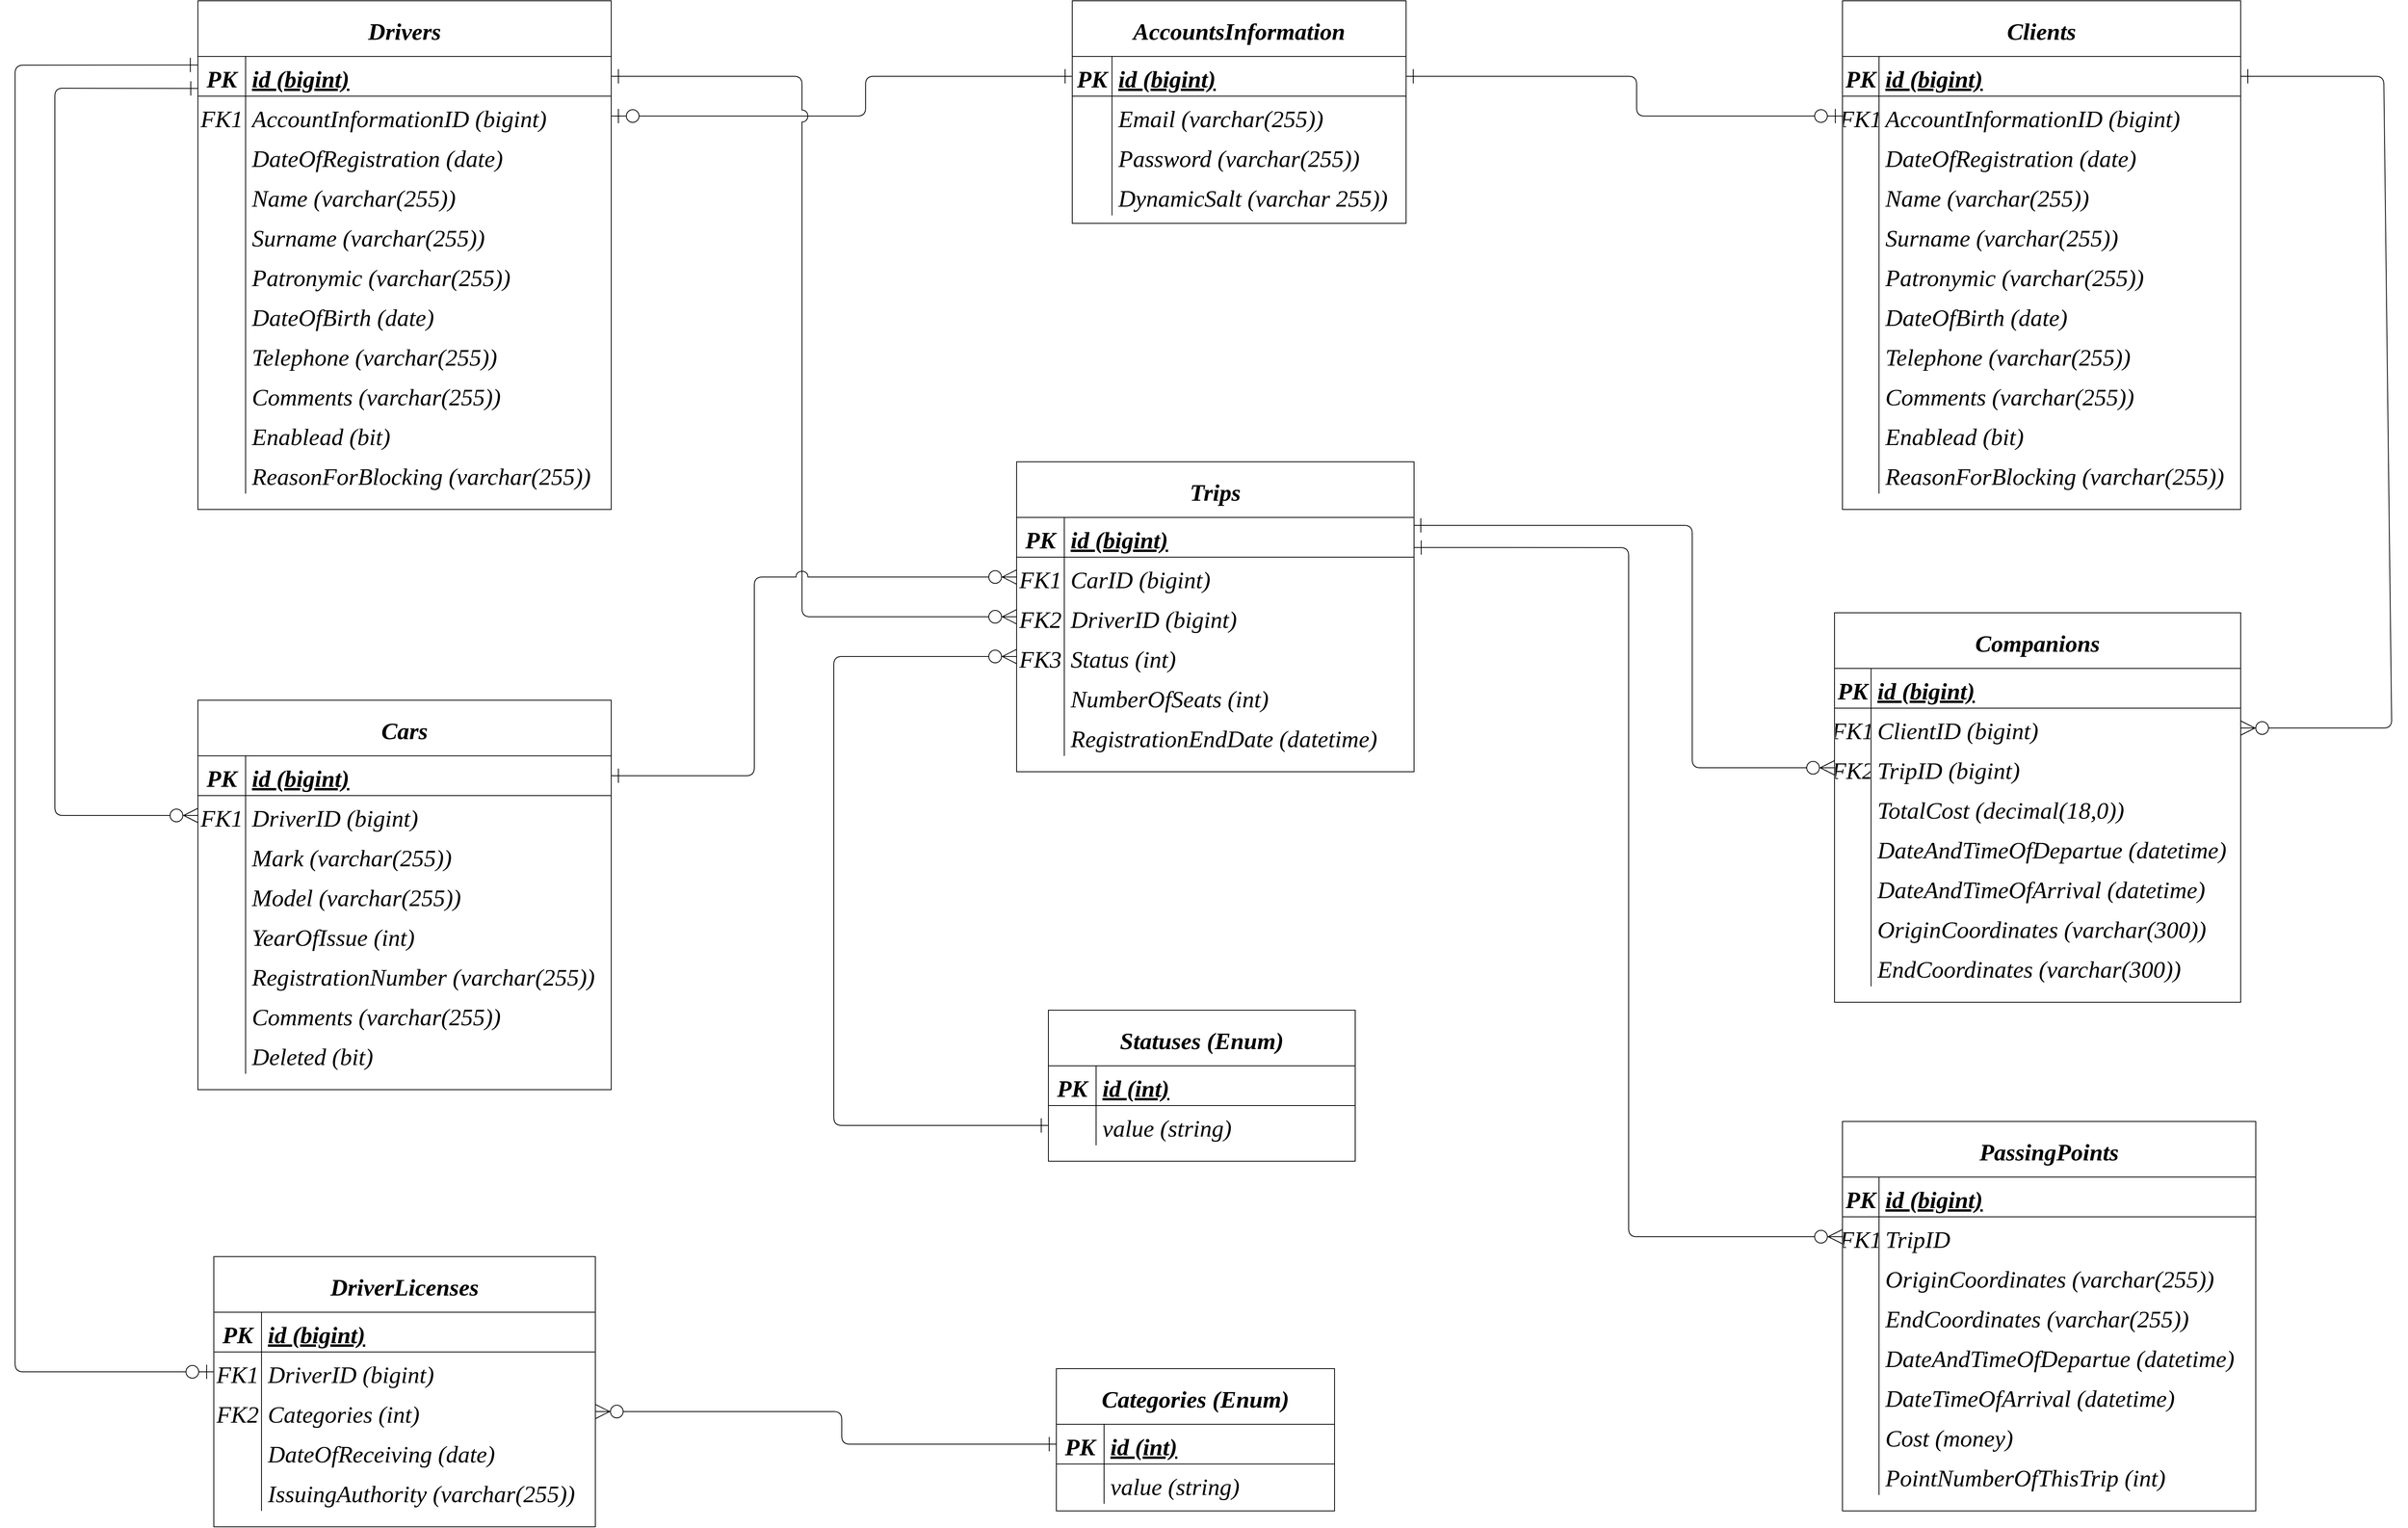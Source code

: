 <mxfile version="14.1.8" type="device"><diagram name="Страница-1" id="Страница-1"><mxGraphModel dx="1820" dy="2960" grid="1" gridSize="10" guides="1" tooltips="1" connect="1" arrows="1" fold="1" page="1" pageScale="1" pageWidth="3300" pageHeight="2339" math="0" shadow="0"><root><mxCell id="0"/><mxCell id="1" value="Блок-схема" parent="0"/><mxCell id="TzERZGq3V9Gm8DZ1mSTX-314" value="Cars" style="shape=table;startSize=70;container=1;collapsible=1;childLayout=tableLayout;fixedRows=1;rowLines=0;fontStyle=3;align=center;resizeLast=1;fontFamily=ISOCPEUR;fontSize=30;" parent="1" vertex="1"><mxGeometry x="3686" y="1010" width="520" height="490" as="geometry"/></mxCell><mxCell id="TzERZGq3V9Gm8DZ1mSTX-315" value="" style="shape=partialRectangle;collapsible=0;dropTarget=0;pointerEvents=0;fillColor=none;points=[[0,0.5],[1,0.5]];portConstraint=eastwest;top=0;left=0;right=0;bottom=1;fontFamily=ISOCPEUR;fontSize=30;fontStyle=2" parent="TzERZGq3V9Gm8DZ1mSTX-314" vertex="1"><mxGeometry y="70" width="520" height="50" as="geometry"/></mxCell><mxCell id="TzERZGq3V9Gm8DZ1mSTX-316" value="PK" style="shape=partialRectangle;overflow=hidden;connectable=0;fillColor=none;top=0;left=0;bottom=0;right=0;fontStyle=3;fontFamily=ISOCPEUR;fontSize=30;" parent="TzERZGq3V9Gm8DZ1mSTX-315" vertex="1"><mxGeometry width="60" height="50" as="geometry"/></mxCell><mxCell id="TzERZGq3V9Gm8DZ1mSTX-317" value="id (bigint)" style="shape=partialRectangle;overflow=hidden;connectable=0;fillColor=none;top=0;left=0;bottom=0;right=0;align=left;spacingLeft=6;fontStyle=7;fontFamily=ISOCPEUR;fontSize=30;" parent="TzERZGq3V9Gm8DZ1mSTX-315" vertex="1"><mxGeometry x="60" width="460" height="50" as="geometry"/></mxCell><mxCell id="TzERZGq3V9Gm8DZ1mSTX-318" value="" style="shape=partialRectangle;collapsible=0;dropTarget=0;pointerEvents=0;fillColor=none;points=[[0,0.5],[1,0.5]];portConstraint=eastwest;top=0;left=0;right=0;bottom=0;fontFamily=ISOCPEUR;fontSize=30;fontStyle=2" parent="TzERZGq3V9Gm8DZ1mSTX-314" vertex="1"><mxGeometry y="120" width="520" height="50" as="geometry"/></mxCell><mxCell id="TzERZGq3V9Gm8DZ1mSTX-319" value="FK1" style="shape=partialRectangle;overflow=hidden;connectable=0;fillColor=none;top=0;left=0;bottom=0;right=0;fontFamily=ISOCPEUR;fontSize=30;fontStyle=2" parent="TzERZGq3V9Gm8DZ1mSTX-318" vertex="1"><mxGeometry width="60" height="50" as="geometry"/></mxCell><mxCell id="TzERZGq3V9Gm8DZ1mSTX-320" value="DriverID (bigint)" style="shape=partialRectangle;overflow=hidden;connectable=0;fillColor=none;top=0;left=0;bottom=0;right=0;align=left;spacingLeft=6;fontFamily=ISOCPEUR;fontSize=30;fontStyle=2" parent="TzERZGq3V9Gm8DZ1mSTX-318" vertex="1"><mxGeometry x="60" width="460" height="50" as="geometry"/></mxCell><mxCell id="TzERZGq3V9Gm8DZ1mSTX-321" value="" style="shape=partialRectangle;collapsible=0;dropTarget=0;pointerEvents=0;fillColor=none;points=[[0,0.5],[1,0.5]];portConstraint=eastwest;top=0;left=0;right=0;bottom=0;fontFamily=ISOCPEUR;fontSize=30;fontStyle=2" parent="TzERZGq3V9Gm8DZ1mSTX-314" vertex="1"><mxGeometry y="170" width="520" height="50" as="geometry"/></mxCell><mxCell id="TzERZGq3V9Gm8DZ1mSTX-322" value="" style="shape=partialRectangle;overflow=hidden;connectable=0;fillColor=none;top=0;left=0;bottom=0;right=0;fontFamily=ISOCPEUR;fontSize=30;fontStyle=2" parent="TzERZGq3V9Gm8DZ1mSTX-321" vertex="1"><mxGeometry width="60" height="50" as="geometry"/></mxCell><mxCell id="TzERZGq3V9Gm8DZ1mSTX-323" value="Mark (varchar(255))" style="shape=partialRectangle;overflow=hidden;connectable=0;fillColor=none;top=0;left=0;bottom=0;right=0;align=left;spacingLeft=6;fontFamily=ISOCPEUR;fontSize=30;fontStyle=2" parent="TzERZGq3V9Gm8DZ1mSTX-321" vertex="1"><mxGeometry x="60" width="460" height="50" as="geometry"/></mxCell><mxCell id="TzERZGq3V9Gm8DZ1mSTX-324" style="shape=partialRectangle;collapsible=0;dropTarget=0;pointerEvents=0;fillColor=none;points=[[0,0.5],[1,0.5]];portConstraint=eastwest;top=0;left=0;right=0;bottom=0;fontFamily=ISOCPEUR;fontSize=30;fontStyle=2" parent="TzERZGq3V9Gm8DZ1mSTX-314" vertex="1"><mxGeometry y="220" width="520" height="50" as="geometry"/></mxCell><mxCell id="TzERZGq3V9Gm8DZ1mSTX-325" style="shape=partialRectangle;overflow=hidden;connectable=0;fillColor=none;top=0;left=0;bottom=0;right=0;fontFamily=ISOCPEUR;fontSize=30;fontStyle=2" parent="TzERZGq3V9Gm8DZ1mSTX-324" vertex="1"><mxGeometry width="60" height="50" as="geometry"/></mxCell><mxCell id="TzERZGq3V9Gm8DZ1mSTX-326" value="Model (varchar(255))" style="shape=partialRectangle;overflow=hidden;connectable=0;fillColor=none;top=0;left=0;bottom=0;right=0;align=left;spacingLeft=6;fontFamily=ISOCPEUR;fontSize=30;fontStyle=2" parent="TzERZGq3V9Gm8DZ1mSTX-324" vertex="1"><mxGeometry x="60" width="460" height="50" as="geometry"/></mxCell><mxCell id="TzERZGq3V9Gm8DZ1mSTX-327" style="shape=partialRectangle;collapsible=0;dropTarget=0;pointerEvents=0;fillColor=none;points=[[0,0.5],[1,0.5]];portConstraint=eastwest;top=0;left=0;right=0;bottom=0;fontFamily=ISOCPEUR;fontSize=30;fontStyle=2" parent="TzERZGq3V9Gm8DZ1mSTX-314" vertex="1"><mxGeometry y="270" width="520" height="50" as="geometry"/></mxCell><mxCell id="TzERZGq3V9Gm8DZ1mSTX-328" style="shape=partialRectangle;overflow=hidden;connectable=0;fillColor=none;top=0;left=0;bottom=0;right=0;fontFamily=ISOCPEUR;fontSize=30;fontStyle=2" parent="TzERZGq3V9Gm8DZ1mSTX-327" vertex="1"><mxGeometry width="60" height="50" as="geometry"/></mxCell><mxCell id="TzERZGq3V9Gm8DZ1mSTX-329" value="YearOfIssue (int)" style="shape=partialRectangle;overflow=hidden;connectable=0;fillColor=none;top=0;left=0;bottom=0;right=0;align=left;spacingLeft=6;fontFamily=ISOCPEUR;fontSize=30;fontStyle=2" parent="TzERZGq3V9Gm8DZ1mSTX-327" vertex="1"><mxGeometry x="60" width="460" height="50" as="geometry"/></mxCell><mxCell id="TzERZGq3V9Gm8DZ1mSTX-330" style="shape=partialRectangle;collapsible=0;dropTarget=0;pointerEvents=0;fillColor=none;points=[[0,0.5],[1,0.5]];portConstraint=eastwest;top=0;left=0;right=0;bottom=0;fontFamily=ISOCPEUR;fontSize=30;fontStyle=2" parent="TzERZGq3V9Gm8DZ1mSTX-314" vertex="1"><mxGeometry y="320" width="520" height="50" as="geometry"/></mxCell><mxCell id="TzERZGq3V9Gm8DZ1mSTX-331" style="shape=partialRectangle;overflow=hidden;connectable=0;fillColor=none;top=0;left=0;bottom=0;right=0;fontFamily=ISOCPEUR;fontSize=30;fontStyle=2" parent="TzERZGq3V9Gm8DZ1mSTX-330" vertex="1"><mxGeometry width="60" height="50" as="geometry"/></mxCell><mxCell id="TzERZGq3V9Gm8DZ1mSTX-332" value="RegistrationNumber (varchar(255))" style="shape=partialRectangle;overflow=hidden;connectable=0;fillColor=none;top=0;left=0;bottom=0;right=0;align=left;spacingLeft=6;fontFamily=ISOCPEUR;fontSize=30;fontStyle=2" parent="TzERZGq3V9Gm8DZ1mSTX-330" vertex="1"><mxGeometry x="60" width="460" height="50" as="geometry"/></mxCell><mxCell id="TzERZGq3V9Gm8DZ1mSTX-333" style="shape=partialRectangle;collapsible=0;dropTarget=0;pointerEvents=0;fillColor=none;points=[[0,0.5],[1,0.5]];portConstraint=eastwest;top=0;left=0;right=0;bottom=0;fontFamily=ISOCPEUR;fontSize=30;fontStyle=2" parent="TzERZGq3V9Gm8DZ1mSTX-314" vertex="1"><mxGeometry y="370" width="520" height="50" as="geometry"/></mxCell><mxCell id="TzERZGq3V9Gm8DZ1mSTX-334" style="shape=partialRectangle;overflow=hidden;connectable=0;fillColor=none;top=0;left=0;bottom=0;right=0;fontFamily=ISOCPEUR;fontSize=30;fontStyle=2" parent="TzERZGq3V9Gm8DZ1mSTX-333" vertex="1"><mxGeometry width="60" height="50" as="geometry"/></mxCell><mxCell id="TzERZGq3V9Gm8DZ1mSTX-335" value="Comments (varchar(255))" style="shape=partialRectangle;overflow=hidden;connectable=0;fillColor=none;top=0;left=0;bottom=0;right=0;align=left;spacingLeft=6;fontFamily=ISOCPEUR;fontSize=30;fontStyle=2" parent="TzERZGq3V9Gm8DZ1mSTX-333" vertex="1"><mxGeometry x="60" width="460" height="50" as="geometry"/></mxCell><mxCell id="TzERZGq3V9Gm8DZ1mSTX-336" style="shape=partialRectangle;collapsible=0;dropTarget=0;pointerEvents=0;fillColor=none;points=[[0,0.5],[1,0.5]];portConstraint=eastwest;top=0;left=0;right=0;bottom=0;fontFamily=ISOCPEUR;fontSize=30;fontStyle=2" parent="TzERZGq3V9Gm8DZ1mSTX-314" vertex="1"><mxGeometry y="420" width="520" height="50" as="geometry"/></mxCell><mxCell id="TzERZGq3V9Gm8DZ1mSTX-337" style="shape=partialRectangle;overflow=hidden;connectable=0;fillColor=none;top=0;left=0;bottom=0;right=0;fontFamily=ISOCPEUR;fontSize=30;fontStyle=2" parent="TzERZGq3V9Gm8DZ1mSTX-336" vertex="1"><mxGeometry width="60" height="50" as="geometry"/></mxCell><mxCell id="TzERZGq3V9Gm8DZ1mSTX-338" value="Deleted (bit)" style="shape=partialRectangle;overflow=hidden;connectable=0;fillColor=none;top=0;left=0;bottom=0;right=0;align=left;spacingLeft=6;fontFamily=ISOCPEUR;fontSize=30;fontStyle=2" parent="TzERZGq3V9Gm8DZ1mSTX-336" vertex="1"><mxGeometry x="60" width="460" height="50" as="geometry"/></mxCell><mxCell id="TzERZGq3V9Gm8DZ1mSTX-339" value="Clients" style="shape=table;startSize=70;container=1;collapsible=1;childLayout=tableLayout;fixedRows=1;rowLines=0;fontStyle=3;align=center;resizeLast=1;fontFamily=ISOCPEUR;fontSize=30;" parent="1" vertex="1"><mxGeometry x="5755" y="130" width="501.0" height="640" as="geometry"/></mxCell><mxCell id="TzERZGq3V9Gm8DZ1mSTX-340" value="" style="shape=partialRectangle;collapsible=0;dropTarget=0;pointerEvents=0;fillColor=none;points=[[0,0.5],[1,0.5]];portConstraint=eastwest;top=0;left=0;right=0;bottom=1;fontFamily=ISOCPEUR;fontSize=30;fontStyle=2" parent="TzERZGq3V9Gm8DZ1mSTX-339" vertex="1"><mxGeometry y="70" width="501.0" height="50" as="geometry"/></mxCell><mxCell id="TzERZGq3V9Gm8DZ1mSTX-341" value="PK" style="shape=partialRectangle;overflow=hidden;connectable=0;fillColor=none;top=0;left=0;bottom=0;right=0;fontStyle=3;fontFamily=ISOCPEUR;fontSize=30;" parent="TzERZGq3V9Gm8DZ1mSTX-340" vertex="1"><mxGeometry width="46" height="50" as="geometry"/></mxCell><mxCell id="TzERZGq3V9Gm8DZ1mSTX-342" value="id (bigint)" style="shape=partialRectangle;overflow=hidden;connectable=0;fillColor=none;top=0;left=0;bottom=0;right=0;align=left;spacingLeft=6;fontStyle=7;fontFamily=ISOCPEUR;fontSize=30;" parent="TzERZGq3V9Gm8DZ1mSTX-340" vertex="1"><mxGeometry x="46" width="455.0" height="50" as="geometry"/></mxCell><mxCell id="TzERZGq3V9Gm8DZ1mSTX-343" value="" style="shape=partialRectangle;collapsible=0;dropTarget=0;pointerEvents=0;fillColor=none;points=[[0,0.5],[1,0.5]];portConstraint=eastwest;top=0;left=0;right=0;bottom=0;fontFamily=ISOCPEUR;fontSize=30;fontStyle=2" parent="TzERZGq3V9Gm8DZ1mSTX-339" vertex="1"><mxGeometry y="120" width="501.0" height="50" as="geometry"/></mxCell><mxCell id="TzERZGq3V9Gm8DZ1mSTX-344" value="FK1" style="shape=partialRectangle;overflow=hidden;connectable=0;fillColor=none;top=0;left=0;bottom=0;right=0;fontFamily=ISOCPEUR;fontSize=30;fontStyle=2" parent="TzERZGq3V9Gm8DZ1mSTX-343" vertex="1"><mxGeometry width="46" height="50" as="geometry"/></mxCell><mxCell id="TzERZGq3V9Gm8DZ1mSTX-345" value="AccountInformationID (bigint)" style="shape=partialRectangle;overflow=hidden;connectable=0;fillColor=none;top=0;left=0;bottom=0;right=0;align=left;spacingLeft=6;fontFamily=ISOCPEUR;fontSize=30;fontStyle=2" parent="TzERZGq3V9Gm8DZ1mSTX-343" vertex="1"><mxGeometry x="46" width="455.0" height="50" as="geometry"/></mxCell><mxCell id="TzERZGq3V9Gm8DZ1mSTX-346" value="" style="shape=partialRectangle;collapsible=0;dropTarget=0;pointerEvents=0;fillColor=none;points=[[0,0.5],[1,0.5]];portConstraint=eastwest;top=0;left=0;right=0;bottom=0;fontFamily=ISOCPEUR;fontSize=30;fontStyle=2" parent="TzERZGq3V9Gm8DZ1mSTX-339" vertex="1"><mxGeometry y="170" width="501.0" height="50" as="geometry"/></mxCell><mxCell id="TzERZGq3V9Gm8DZ1mSTX-347" value="" style="shape=partialRectangle;overflow=hidden;connectable=0;fillColor=none;top=0;left=0;bottom=0;right=0;fontFamily=ISOCPEUR;fontSize=30;fontStyle=2" parent="TzERZGq3V9Gm8DZ1mSTX-346" vertex="1"><mxGeometry width="46" height="50" as="geometry"/></mxCell><mxCell id="TzERZGq3V9Gm8DZ1mSTX-348" value="DateOfRegistration (date)" style="shape=partialRectangle;overflow=hidden;connectable=0;fillColor=none;top=0;left=0;bottom=0;right=0;align=left;spacingLeft=6;fontFamily=ISOCPEUR;fontSize=30;fontStyle=2" parent="TzERZGq3V9Gm8DZ1mSTX-346" vertex="1"><mxGeometry x="46" width="455.0" height="50" as="geometry"/></mxCell><mxCell id="TzERZGq3V9Gm8DZ1mSTX-349" style="shape=partialRectangle;collapsible=0;dropTarget=0;pointerEvents=0;fillColor=none;points=[[0,0.5],[1,0.5]];portConstraint=eastwest;top=0;left=0;right=0;bottom=0;fontFamily=ISOCPEUR;fontSize=30;fontStyle=2" parent="TzERZGq3V9Gm8DZ1mSTX-339" vertex="1"><mxGeometry y="220" width="501.0" height="50" as="geometry"/></mxCell><mxCell id="TzERZGq3V9Gm8DZ1mSTX-350" style="shape=partialRectangle;overflow=hidden;connectable=0;fillColor=none;top=0;left=0;bottom=0;right=0;fontFamily=ISOCPEUR;fontSize=30;fontStyle=2" parent="TzERZGq3V9Gm8DZ1mSTX-349" vertex="1"><mxGeometry width="46" height="50" as="geometry"/></mxCell><mxCell id="TzERZGq3V9Gm8DZ1mSTX-351" value="Name (varchar(255))" style="shape=partialRectangle;overflow=hidden;connectable=0;fillColor=none;top=0;left=0;bottom=0;right=0;align=left;spacingLeft=6;fontFamily=ISOCPEUR;fontSize=30;fontStyle=2" parent="TzERZGq3V9Gm8DZ1mSTX-349" vertex="1"><mxGeometry x="46" width="455.0" height="50" as="geometry"/></mxCell><mxCell id="TzERZGq3V9Gm8DZ1mSTX-352" style="shape=partialRectangle;collapsible=0;dropTarget=0;pointerEvents=0;fillColor=none;points=[[0,0.5],[1,0.5]];portConstraint=eastwest;top=0;left=0;right=0;bottom=0;fontFamily=ISOCPEUR;fontSize=30;fontStyle=2" parent="TzERZGq3V9Gm8DZ1mSTX-339" vertex="1"><mxGeometry y="270" width="501.0" height="50" as="geometry"/></mxCell><mxCell id="TzERZGq3V9Gm8DZ1mSTX-353" style="shape=partialRectangle;overflow=hidden;connectable=0;fillColor=none;top=0;left=0;bottom=0;right=0;fontFamily=ISOCPEUR;fontSize=30;fontStyle=2" parent="TzERZGq3V9Gm8DZ1mSTX-352" vertex="1"><mxGeometry width="46" height="50" as="geometry"/></mxCell><mxCell id="TzERZGq3V9Gm8DZ1mSTX-354" value="Surname (varchar(255))" style="shape=partialRectangle;overflow=hidden;connectable=0;fillColor=none;top=0;left=0;bottom=0;right=0;align=left;spacingLeft=6;fontFamily=ISOCPEUR;fontSize=30;fontStyle=2" parent="TzERZGq3V9Gm8DZ1mSTX-352" vertex="1"><mxGeometry x="46" width="455.0" height="50" as="geometry"/></mxCell><mxCell id="TzERZGq3V9Gm8DZ1mSTX-355" style="shape=partialRectangle;collapsible=0;dropTarget=0;pointerEvents=0;fillColor=none;points=[[0,0.5],[1,0.5]];portConstraint=eastwest;top=0;left=0;right=0;bottom=0;fontFamily=ISOCPEUR;fontSize=30;fontStyle=2" parent="TzERZGq3V9Gm8DZ1mSTX-339" vertex="1"><mxGeometry y="320" width="501.0" height="50" as="geometry"/></mxCell><mxCell id="TzERZGq3V9Gm8DZ1mSTX-356" style="shape=partialRectangle;overflow=hidden;connectable=0;fillColor=none;top=0;left=0;bottom=0;right=0;fontFamily=ISOCPEUR;fontSize=30;fontStyle=2" parent="TzERZGq3V9Gm8DZ1mSTX-355" vertex="1"><mxGeometry width="46" height="50" as="geometry"/></mxCell><mxCell id="TzERZGq3V9Gm8DZ1mSTX-357" value="Patronymic (varchar(255))" style="shape=partialRectangle;overflow=hidden;connectable=0;fillColor=none;top=0;left=0;bottom=0;right=0;align=left;spacingLeft=6;fontFamily=ISOCPEUR;fontSize=30;fontStyle=2" parent="TzERZGq3V9Gm8DZ1mSTX-355" vertex="1"><mxGeometry x="46" width="455.0" height="50" as="geometry"/></mxCell><mxCell id="TzERZGq3V9Gm8DZ1mSTX-358" style="shape=partialRectangle;collapsible=0;dropTarget=0;pointerEvents=0;fillColor=none;points=[[0,0.5],[1,0.5]];portConstraint=eastwest;top=0;left=0;right=0;bottom=0;fontFamily=ISOCPEUR;fontSize=30;fontStyle=2" parent="TzERZGq3V9Gm8DZ1mSTX-339" vertex="1"><mxGeometry y="370" width="501.0" height="50" as="geometry"/></mxCell><mxCell id="TzERZGq3V9Gm8DZ1mSTX-359" style="shape=partialRectangle;overflow=hidden;connectable=0;fillColor=none;top=0;left=0;bottom=0;right=0;fontFamily=ISOCPEUR;fontSize=30;fontStyle=2" parent="TzERZGq3V9Gm8DZ1mSTX-358" vertex="1"><mxGeometry width="46" height="50" as="geometry"/></mxCell><mxCell id="TzERZGq3V9Gm8DZ1mSTX-360" value="DateOfBirth (date)" style="shape=partialRectangle;overflow=hidden;connectable=0;fillColor=none;top=0;left=0;bottom=0;right=0;align=left;spacingLeft=6;fontFamily=ISOCPEUR;fontSize=30;fontStyle=2" parent="TzERZGq3V9Gm8DZ1mSTX-358" vertex="1"><mxGeometry x="46" width="455.0" height="50" as="geometry"/></mxCell><mxCell id="TzERZGq3V9Gm8DZ1mSTX-361" style="shape=partialRectangle;collapsible=0;dropTarget=0;pointerEvents=0;fillColor=none;points=[[0,0.5],[1,0.5]];portConstraint=eastwest;top=0;left=0;right=0;bottom=0;fontFamily=ISOCPEUR;fontSize=30;fontStyle=2" parent="TzERZGq3V9Gm8DZ1mSTX-339" vertex="1"><mxGeometry y="420" width="501.0" height="50" as="geometry"/></mxCell><mxCell id="TzERZGq3V9Gm8DZ1mSTX-362" style="shape=partialRectangle;overflow=hidden;connectable=0;fillColor=none;top=0;left=0;bottom=0;right=0;fontFamily=ISOCPEUR;fontSize=30;fontStyle=2" parent="TzERZGq3V9Gm8DZ1mSTX-361" vertex="1"><mxGeometry width="46" height="50" as="geometry"/></mxCell><mxCell id="TzERZGq3V9Gm8DZ1mSTX-363" value="Telephone (varchar(255))" style="shape=partialRectangle;overflow=hidden;connectable=0;fillColor=none;top=0;left=0;bottom=0;right=0;align=left;spacingLeft=6;fontFamily=ISOCPEUR;fontSize=30;fontStyle=2" parent="TzERZGq3V9Gm8DZ1mSTX-361" vertex="1"><mxGeometry x="46" width="455.0" height="50" as="geometry"/></mxCell><mxCell id="TzERZGq3V9Gm8DZ1mSTX-364" style="shape=partialRectangle;collapsible=0;dropTarget=0;pointerEvents=0;fillColor=none;points=[[0,0.5],[1,0.5]];portConstraint=eastwest;top=0;left=0;right=0;bottom=0;fontFamily=ISOCPEUR;fontSize=30;fontStyle=2" parent="TzERZGq3V9Gm8DZ1mSTX-339" vertex="1"><mxGeometry y="470" width="501.0" height="50" as="geometry"/></mxCell><mxCell id="TzERZGq3V9Gm8DZ1mSTX-365" style="shape=partialRectangle;overflow=hidden;connectable=0;fillColor=none;top=0;left=0;bottom=0;right=0;fontFamily=ISOCPEUR;fontSize=30;fontStyle=2" parent="TzERZGq3V9Gm8DZ1mSTX-364" vertex="1"><mxGeometry width="46" height="50" as="geometry"/></mxCell><mxCell id="TzERZGq3V9Gm8DZ1mSTX-366" value="Comments (varchar(255))" style="shape=partialRectangle;overflow=hidden;connectable=0;fillColor=none;top=0;left=0;bottom=0;right=0;align=left;spacingLeft=6;fontFamily=ISOCPEUR;fontSize=30;fontStyle=2" parent="TzERZGq3V9Gm8DZ1mSTX-364" vertex="1"><mxGeometry x="46" width="455.0" height="50" as="geometry"/></mxCell><mxCell id="TzERZGq3V9Gm8DZ1mSTX-367" style="shape=partialRectangle;collapsible=0;dropTarget=0;pointerEvents=0;fillColor=none;points=[[0,0.5],[1,0.5]];portConstraint=eastwest;top=0;left=0;right=0;bottom=0;fontFamily=ISOCPEUR;fontSize=30;fontStyle=2" parent="TzERZGq3V9Gm8DZ1mSTX-339" vertex="1"><mxGeometry y="520" width="501.0" height="50" as="geometry"/></mxCell><mxCell id="TzERZGq3V9Gm8DZ1mSTX-368" style="shape=partialRectangle;overflow=hidden;connectable=0;fillColor=none;top=0;left=0;bottom=0;right=0;fontFamily=ISOCPEUR;fontSize=30;fontStyle=2" parent="TzERZGq3V9Gm8DZ1mSTX-367" vertex="1"><mxGeometry width="46" height="50" as="geometry"/></mxCell><mxCell id="TzERZGq3V9Gm8DZ1mSTX-369" value="Enablead (bit)" style="shape=partialRectangle;overflow=hidden;connectable=0;fillColor=none;top=0;left=0;bottom=0;right=0;align=left;spacingLeft=6;fontFamily=ISOCPEUR;fontSize=30;fontStyle=2" parent="TzERZGq3V9Gm8DZ1mSTX-367" vertex="1"><mxGeometry x="46" width="455.0" height="50" as="geometry"/></mxCell><mxCell id="TzERZGq3V9Gm8DZ1mSTX-370" style="shape=partialRectangle;collapsible=0;dropTarget=0;pointerEvents=0;fillColor=none;points=[[0,0.5],[1,0.5]];portConstraint=eastwest;top=0;left=0;right=0;bottom=0;fontFamily=ISOCPEUR;fontSize=30;fontStyle=2" parent="TzERZGq3V9Gm8DZ1mSTX-339" vertex="1"><mxGeometry y="570" width="501.0" height="50" as="geometry"/></mxCell><mxCell id="TzERZGq3V9Gm8DZ1mSTX-371" style="shape=partialRectangle;overflow=hidden;connectable=0;fillColor=none;top=0;left=0;bottom=0;right=0;fontFamily=ISOCPEUR;fontSize=30;fontStyle=2" parent="TzERZGq3V9Gm8DZ1mSTX-370" vertex="1"><mxGeometry width="46" height="50" as="geometry"/></mxCell><mxCell id="TzERZGq3V9Gm8DZ1mSTX-372" value="ReasonForBlocking (varchar(255))" style="shape=partialRectangle;overflow=hidden;connectable=0;fillColor=none;top=0;left=0;bottom=0;right=0;align=left;spacingLeft=6;fontFamily=ISOCPEUR;fontSize=30;fontStyle=2" parent="TzERZGq3V9Gm8DZ1mSTX-370" vertex="1"><mxGeometry x="46" width="455.0" height="50" as="geometry"/></mxCell><mxCell id="TzERZGq3V9Gm8DZ1mSTX-373" value="AccountsInformation" style="shape=table;startSize=70;container=1;collapsible=1;childLayout=tableLayout;fixedRows=1;rowLines=0;fontStyle=3;align=center;resizeLast=1;fontFamily=ISOCPEUR;fontSize=30;" parent="1" vertex="1"><mxGeometry x="4786" y="130" width="420" height="280" as="geometry"/></mxCell><mxCell id="TzERZGq3V9Gm8DZ1mSTX-374" value="" style="shape=partialRectangle;collapsible=0;dropTarget=0;pointerEvents=0;fillColor=none;points=[[0,0.5],[1,0.5]];portConstraint=eastwest;top=0;left=0;right=0;bottom=1;fontFamily=ISOCPEUR;fontSize=30;fontStyle=2" parent="TzERZGq3V9Gm8DZ1mSTX-373" vertex="1"><mxGeometry y="70" width="420" height="50" as="geometry"/></mxCell><mxCell id="TzERZGq3V9Gm8DZ1mSTX-375" value="PK" style="shape=partialRectangle;overflow=hidden;connectable=0;fillColor=none;top=0;left=0;bottom=0;right=0;fontStyle=3;fontFamily=ISOCPEUR;fontSize=30;" parent="TzERZGq3V9Gm8DZ1mSTX-374" vertex="1"><mxGeometry width="50" height="50" as="geometry"/></mxCell><mxCell id="TzERZGq3V9Gm8DZ1mSTX-376" value="id (bigint)" style="shape=partialRectangle;overflow=hidden;connectable=0;fillColor=none;top=0;left=0;bottom=0;right=0;align=left;spacingLeft=6;fontStyle=7;fontFamily=ISOCPEUR;fontSize=30;" parent="TzERZGq3V9Gm8DZ1mSTX-374" vertex="1"><mxGeometry x="50" width="370" height="50" as="geometry"/></mxCell><mxCell id="TzERZGq3V9Gm8DZ1mSTX-377" value="" style="shape=partialRectangle;collapsible=0;dropTarget=0;pointerEvents=0;fillColor=none;points=[[0,0.5],[1,0.5]];portConstraint=eastwest;top=0;left=0;right=0;bottom=0;fontFamily=ISOCPEUR;fontSize=30;fontStyle=2" parent="TzERZGq3V9Gm8DZ1mSTX-373" vertex="1"><mxGeometry y="120" width="420" height="50" as="geometry"/></mxCell><mxCell id="TzERZGq3V9Gm8DZ1mSTX-378" value="" style="shape=partialRectangle;overflow=hidden;connectable=0;fillColor=none;top=0;left=0;bottom=0;right=0;fontFamily=ISOCPEUR;fontSize=30;fontStyle=2" parent="TzERZGq3V9Gm8DZ1mSTX-377" vertex="1"><mxGeometry width="50" height="50" as="geometry"/></mxCell><mxCell id="TzERZGq3V9Gm8DZ1mSTX-379" value="Email (varchar(255))" style="shape=partialRectangle;overflow=hidden;connectable=0;fillColor=none;top=0;left=0;bottom=0;right=0;align=left;spacingLeft=6;fontFamily=ISOCPEUR;fontSize=30;fontStyle=2" parent="TzERZGq3V9Gm8DZ1mSTX-377" vertex="1"><mxGeometry x="50" width="370" height="50" as="geometry"/></mxCell><mxCell id="TzERZGq3V9Gm8DZ1mSTX-380" style="shape=partialRectangle;collapsible=0;dropTarget=0;pointerEvents=0;fillColor=none;points=[[0,0.5],[1,0.5]];portConstraint=eastwest;top=0;left=0;right=0;bottom=0;fontFamily=ISOCPEUR;fontSize=30;fontStyle=2" parent="TzERZGq3V9Gm8DZ1mSTX-373" vertex="1"><mxGeometry y="170" width="420" height="50" as="geometry"/></mxCell><mxCell id="TzERZGq3V9Gm8DZ1mSTX-381" style="shape=partialRectangle;overflow=hidden;connectable=0;fillColor=none;top=0;left=0;bottom=0;right=0;fontFamily=ISOCPEUR;fontSize=30;fontStyle=2" parent="TzERZGq3V9Gm8DZ1mSTX-380" vertex="1"><mxGeometry width="50" height="50" as="geometry"/></mxCell><mxCell id="TzERZGq3V9Gm8DZ1mSTX-382" value="Password (varchar(255))" style="shape=partialRectangle;overflow=hidden;connectable=0;fillColor=none;top=0;left=0;bottom=0;right=0;align=left;spacingLeft=6;fontFamily=ISOCPEUR;fontSize=30;fontStyle=2" parent="TzERZGq3V9Gm8DZ1mSTX-380" vertex="1"><mxGeometry x="50" width="370" height="50" as="geometry"/></mxCell><mxCell id="TzERZGq3V9Gm8DZ1mSTX-383" style="shape=partialRectangle;collapsible=0;dropTarget=0;pointerEvents=0;fillColor=none;points=[[0,0.5],[1,0.5]];portConstraint=eastwest;top=0;left=0;right=0;bottom=0;fontFamily=ISOCPEUR;fontSize=30;fontStyle=2" parent="TzERZGq3V9Gm8DZ1mSTX-373" vertex="1"><mxGeometry y="220" width="420" height="50" as="geometry"/></mxCell><mxCell id="TzERZGq3V9Gm8DZ1mSTX-384" style="shape=partialRectangle;overflow=hidden;connectable=0;fillColor=none;top=0;left=0;bottom=0;right=0;fontFamily=ISOCPEUR;fontSize=30;fontStyle=2" parent="TzERZGq3V9Gm8DZ1mSTX-383" vertex="1"><mxGeometry width="50" height="50" as="geometry"/></mxCell><mxCell id="TzERZGq3V9Gm8DZ1mSTX-385" value="DynamicSalt (varchar 255))" style="shape=partialRectangle;overflow=hidden;connectable=0;fillColor=none;top=0;left=0;bottom=0;right=0;align=left;spacingLeft=6;fontFamily=ISOCPEUR;fontSize=30;fontStyle=2" parent="TzERZGq3V9Gm8DZ1mSTX-383" vertex="1"><mxGeometry x="50" width="370" height="50" as="geometry"/></mxCell><mxCell id="TzERZGq3V9Gm8DZ1mSTX-386" value="Companions" style="shape=table;startSize=70;container=1;collapsible=1;childLayout=tableLayout;fixedRows=1;rowLines=0;fontStyle=3;align=center;resizeLast=1;fontFamily=ISOCPEUR;fontSize=30;" parent="1" vertex="1"><mxGeometry x="5745" y="900" width="511.0" height="490" as="geometry"/></mxCell><mxCell id="TzERZGq3V9Gm8DZ1mSTX-387" value="" style="shape=partialRectangle;collapsible=0;dropTarget=0;pointerEvents=0;fillColor=none;points=[[0,0.5],[1,0.5]];portConstraint=eastwest;top=0;left=0;right=0;bottom=1;fontFamily=ISOCPEUR;fontSize=30;fontStyle=2" parent="TzERZGq3V9Gm8DZ1mSTX-386" vertex="1"><mxGeometry y="70" width="511.0" height="50" as="geometry"/></mxCell><mxCell id="TzERZGq3V9Gm8DZ1mSTX-388" value="PK" style="shape=partialRectangle;overflow=hidden;connectable=0;fillColor=none;top=0;left=0;bottom=0;right=0;fontStyle=3;fontFamily=ISOCPEUR;fontSize=30;" parent="TzERZGq3V9Gm8DZ1mSTX-387" vertex="1"><mxGeometry width="46" height="50" as="geometry"/></mxCell><mxCell id="TzERZGq3V9Gm8DZ1mSTX-389" value="id (bigint)" style="shape=partialRectangle;overflow=hidden;connectable=0;fillColor=none;top=0;left=0;bottom=0;right=0;align=left;spacingLeft=6;fontStyle=7;fontFamily=ISOCPEUR;fontSize=30;" parent="TzERZGq3V9Gm8DZ1mSTX-387" vertex="1"><mxGeometry x="46" width="465.0" height="50" as="geometry"/></mxCell><mxCell id="TzERZGq3V9Gm8DZ1mSTX-390" value="" style="shape=partialRectangle;collapsible=0;dropTarget=0;pointerEvents=0;fillColor=none;points=[[0,0.5],[1,0.5]];portConstraint=eastwest;top=0;left=0;right=0;bottom=0;fontFamily=ISOCPEUR;fontSize=30;fontStyle=2" parent="TzERZGq3V9Gm8DZ1mSTX-386" vertex="1"><mxGeometry y="120" width="511.0" height="50" as="geometry"/></mxCell><mxCell id="TzERZGq3V9Gm8DZ1mSTX-391" value="FK1" style="shape=partialRectangle;overflow=hidden;connectable=0;fillColor=none;top=0;left=0;bottom=0;right=0;fontFamily=ISOCPEUR;fontSize=30;fontStyle=2" parent="TzERZGq3V9Gm8DZ1mSTX-390" vertex="1"><mxGeometry width="46" height="50" as="geometry"/></mxCell><mxCell id="TzERZGq3V9Gm8DZ1mSTX-392" value="ClientID (bigint)" style="shape=partialRectangle;overflow=hidden;connectable=0;fillColor=none;top=0;left=0;bottom=0;right=0;align=left;spacingLeft=6;fontFamily=ISOCPEUR;fontSize=30;fontStyle=2" parent="TzERZGq3V9Gm8DZ1mSTX-390" vertex="1"><mxGeometry x="46" width="465.0" height="50" as="geometry"/></mxCell><mxCell id="TzERZGq3V9Gm8DZ1mSTX-393" value="" style="shape=partialRectangle;collapsible=0;dropTarget=0;pointerEvents=0;fillColor=none;points=[[0,0.5],[1,0.5]];portConstraint=eastwest;top=0;left=0;right=0;bottom=0;fontFamily=ISOCPEUR;fontSize=30;fontStyle=2" parent="TzERZGq3V9Gm8DZ1mSTX-386" vertex="1"><mxGeometry y="170" width="511.0" height="50" as="geometry"/></mxCell><mxCell id="TzERZGq3V9Gm8DZ1mSTX-394" value="FK2" style="shape=partialRectangle;overflow=hidden;connectable=0;fillColor=none;top=0;left=0;bottom=0;right=0;fontFamily=ISOCPEUR;fontSize=30;fontStyle=2" parent="TzERZGq3V9Gm8DZ1mSTX-393" vertex="1"><mxGeometry width="46" height="50" as="geometry"/></mxCell><mxCell id="TzERZGq3V9Gm8DZ1mSTX-395" value="TripID (bigint)" style="shape=partialRectangle;overflow=hidden;connectable=0;fillColor=none;top=0;left=0;bottom=0;right=0;align=left;spacingLeft=6;fontFamily=ISOCPEUR;fontSize=30;fontStyle=2" parent="TzERZGq3V9Gm8DZ1mSTX-393" vertex="1"><mxGeometry x="46" width="465.0" height="50" as="geometry"/></mxCell><mxCell id="TzERZGq3V9Gm8DZ1mSTX-396" style="shape=partialRectangle;collapsible=0;dropTarget=0;pointerEvents=0;fillColor=none;points=[[0,0.5],[1,0.5]];portConstraint=eastwest;top=0;left=0;right=0;bottom=0;fontFamily=ISOCPEUR;fontSize=30;fontStyle=2" parent="TzERZGq3V9Gm8DZ1mSTX-386" vertex="1"><mxGeometry y="220" width="511.0" height="50" as="geometry"/></mxCell><mxCell id="TzERZGq3V9Gm8DZ1mSTX-397" style="shape=partialRectangle;overflow=hidden;connectable=0;fillColor=none;top=0;left=0;bottom=0;right=0;fontFamily=ISOCPEUR;fontSize=30;fontStyle=2" parent="TzERZGq3V9Gm8DZ1mSTX-396" vertex="1"><mxGeometry width="46" height="50" as="geometry"/></mxCell><mxCell id="TzERZGq3V9Gm8DZ1mSTX-398" value="TotalCost (decimal(18,0))" style="shape=partialRectangle;overflow=hidden;connectable=0;fillColor=none;top=0;left=0;bottom=0;right=0;align=left;spacingLeft=6;fontFamily=ISOCPEUR;fontSize=30;fontStyle=2" parent="TzERZGq3V9Gm8DZ1mSTX-396" vertex="1"><mxGeometry x="46" width="465.0" height="50" as="geometry"/></mxCell><mxCell id="TzERZGq3V9Gm8DZ1mSTX-399" style="shape=partialRectangle;collapsible=0;dropTarget=0;pointerEvents=0;fillColor=none;points=[[0,0.5],[1,0.5]];portConstraint=eastwest;top=0;left=0;right=0;bottom=0;fontFamily=ISOCPEUR;fontSize=30;fontStyle=2" parent="TzERZGq3V9Gm8DZ1mSTX-386" vertex="1"><mxGeometry y="270" width="511.0" height="50" as="geometry"/></mxCell><mxCell id="TzERZGq3V9Gm8DZ1mSTX-400" style="shape=partialRectangle;overflow=hidden;connectable=0;fillColor=none;top=0;left=0;bottom=0;right=0;fontFamily=ISOCPEUR;fontSize=30;fontStyle=2" parent="TzERZGq3V9Gm8DZ1mSTX-399" vertex="1"><mxGeometry width="46" height="50" as="geometry"/></mxCell><mxCell id="TzERZGq3V9Gm8DZ1mSTX-401" value="DateAndTimeOfDepartue (datetime)" style="shape=partialRectangle;overflow=hidden;connectable=0;fillColor=none;top=0;left=0;bottom=0;right=0;align=left;spacingLeft=6;fontFamily=ISOCPEUR;fontSize=30;fontStyle=2" parent="TzERZGq3V9Gm8DZ1mSTX-399" vertex="1"><mxGeometry x="46" width="465.0" height="50" as="geometry"/></mxCell><mxCell id="TzERZGq3V9Gm8DZ1mSTX-402" style="shape=partialRectangle;collapsible=0;dropTarget=0;pointerEvents=0;fillColor=none;points=[[0,0.5],[1,0.5]];portConstraint=eastwest;top=0;left=0;right=0;bottom=0;fontFamily=ISOCPEUR;fontSize=30;fontStyle=2" parent="TzERZGq3V9Gm8DZ1mSTX-386" vertex="1"><mxGeometry y="320" width="511.0" height="50" as="geometry"/></mxCell><mxCell id="TzERZGq3V9Gm8DZ1mSTX-403" style="shape=partialRectangle;overflow=hidden;connectable=0;fillColor=none;top=0;left=0;bottom=0;right=0;fontFamily=ISOCPEUR;fontSize=30;fontStyle=2" parent="TzERZGq3V9Gm8DZ1mSTX-402" vertex="1"><mxGeometry width="46" height="50" as="geometry"/></mxCell><mxCell id="TzERZGq3V9Gm8DZ1mSTX-404" value="DateAndTimeOfArrival (datetime)" style="shape=partialRectangle;overflow=hidden;connectable=0;fillColor=none;top=0;left=0;bottom=0;right=0;align=left;spacingLeft=6;fontFamily=ISOCPEUR;fontSize=30;fontStyle=2" parent="TzERZGq3V9Gm8DZ1mSTX-402" vertex="1"><mxGeometry x="46" width="465.0" height="50" as="geometry"/></mxCell><mxCell id="TzERZGq3V9Gm8DZ1mSTX-405" style="shape=partialRectangle;collapsible=0;dropTarget=0;pointerEvents=0;fillColor=none;points=[[0,0.5],[1,0.5]];portConstraint=eastwest;top=0;left=0;right=0;bottom=0;fontFamily=ISOCPEUR;fontSize=30;fontStyle=2" parent="TzERZGq3V9Gm8DZ1mSTX-386" vertex="1"><mxGeometry y="370" width="511.0" height="50" as="geometry"/></mxCell><mxCell id="TzERZGq3V9Gm8DZ1mSTX-406" style="shape=partialRectangle;overflow=hidden;connectable=0;fillColor=none;top=0;left=0;bottom=0;right=0;fontFamily=ISOCPEUR;fontSize=30;fontStyle=2" parent="TzERZGq3V9Gm8DZ1mSTX-405" vertex="1"><mxGeometry width="46" height="50" as="geometry"/></mxCell><mxCell id="TzERZGq3V9Gm8DZ1mSTX-407" value="OriginCoordinates (varchar(300))" style="shape=partialRectangle;overflow=hidden;connectable=0;fillColor=none;top=0;left=0;bottom=0;right=0;align=left;spacingLeft=6;fontFamily=ISOCPEUR;fontSize=30;fontStyle=2" parent="TzERZGq3V9Gm8DZ1mSTX-405" vertex="1"><mxGeometry x="46" width="465.0" height="50" as="geometry"/></mxCell><mxCell id="TzERZGq3V9Gm8DZ1mSTX-408" style="shape=partialRectangle;collapsible=0;dropTarget=0;pointerEvents=0;fillColor=none;points=[[0,0.5],[1,0.5]];portConstraint=eastwest;top=0;left=0;right=0;bottom=0;fontFamily=ISOCPEUR;fontSize=30;fontStyle=2" parent="TzERZGq3V9Gm8DZ1mSTX-386" vertex="1"><mxGeometry y="420" width="511.0" height="50" as="geometry"/></mxCell><mxCell id="TzERZGq3V9Gm8DZ1mSTX-409" style="shape=partialRectangle;overflow=hidden;connectable=0;fillColor=none;top=0;left=0;bottom=0;right=0;fontFamily=ISOCPEUR;fontSize=30;fontStyle=2" parent="TzERZGq3V9Gm8DZ1mSTX-408" vertex="1"><mxGeometry width="46" height="50" as="geometry"/></mxCell><mxCell id="TzERZGq3V9Gm8DZ1mSTX-410" value="EndCoordinates (varchar(300))" style="shape=partialRectangle;overflow=hidden;connectable=0;fillColor=none;top=0;left=0;bottom=0;right=0;align=left;spacingLeft=6;fontFamily=ISOCPEUR;fontSize=30;fontStyle=2" parent="TzERZGq3V9Gm8DZ1mSTX-408" vertex="1"><mxGeometry x="46" width="465.0" height="50" as="geometry"/></mxCell><mxCell id="TzERZGq3V9Gm8DZ1mSTX-411" value="DriverLicenses" style="shape=table;startSize=70;container=1;collapsible=1;childLayout=tableLayout;fixedRows=1;rowLines=0;fontStyle=3;align=center;resizeLast=1;fontFamily=ISOCPEUR;fontSize=30;" parent="1" vertex="1"><mxGeometry x="3706" y="1710" width="480" height="340" as="geometry"/></mxCell><mxCell id="TzERZGq3V9Gm8DZ1mSTX-412" value="" style="shape=partialRectangle;collapsible=0;dropTarget=0;pointerEvents=0;fillColor=none;points=[[0,0.5],[1,0.5]];portConstraint=eastwest;top=0;left=0;right=0;bottom=1;fontFamily=ISOCPEUR;fontSize=30;fontStyle=2" parent="TzERZGq3V9Gm8DZ1mSTX-411" vertex="1"><mxGeometry y="70" width="480" height="50" as="geometry"/></mxCell><mxCell id="TzERZGq3V9Gm8DZ1mSTX-413" value="PK" style="shape=partialRectangle;overflow=hidden;connectable=0;fillColor=none;top=0;left=0;bottom=0;right=0;fontStyle=3;fontFamily=ISOCPEUR;fontSize=30;" parent="TzERZGq3V9Gm8DZ1mSTX-412" vertex="1"><mxGeometry width="60" height="50" as="geometry"/></mxCell><mxCell id="TzERZGq3V9Gm8DZ1mSTX-414" value="id (bigint)" style="shape=partialRectangle;overflow=hidden;connectable=0;fillColor=none;top=0;left=0;bottom=0;right=0;align=left;spacingLeft=6;fontStyle=7;fontFamily=ISOCPEUR;fontSize=30;" parent="TzERZGq3V9Gm8DZ1mSTX-412" vertex="1"><mxGeometry x="60" width="420" height="50" as="geometry"/></mxCell><mxCell id="TzERZGq3V9Gm8DZ1mSTX-415" value="" style="shape=partialRectangle;collapsible=0;dropTarget=0;pointerEvents=0;fillColor=none;points=[[0,0.5],[1,0.5]];portConstraint=eastwest;top=0;left=0;right=0;bottom=0;fontFamily=ISOCPEUR;fontSize=30;fontStyle=2" parent="TzERZGq3V9Gm8DZ1mSTX-411" vertex="1"><mxGeometry y="120" width="480" height="50" as="geometry"/></mxCell><mxCell id="TzERZGq3V9Gm8DZ1mSTX-416" value="FK1" style="shape=partialRectangle;overflow=hidden;connectable=0;fillColor=none;top=0;left=0;bottom=0;right=0;fontFamily=ISOCPEUR;fontSize=30;fontStyle=2" parent="TzERZGq3V9Gm8DZ1mSTX-415" vertex="1"><mxGeometry width="60" height="50" as="geometry"/></mxCell><mxCell id="TzERZGq3V9Gm8DZ1mSTX-417" value="DriverID (bigint)" style="shape=partialRectangle;overflow=hidden;connectable=0;fillColor=none;top=0;left=0;bottom=0;right=0;align=left;spacingLeft=6;fontFamily=ISOCPEUR;fontSize=30;fontStyle=2" parent="TzERZGq3V9Gm8DZ1mSTX-415" vertex="1"><mxGeometry x="60" width="420" height="50" as="geometry"/></mxCell><mxCell id="TzERZGq3V9Gm8DZ1mSTX-418" style="shape=partialRectangle;collapsible=0;dropTarget=0;pointerEvents=0;fillColor=none;points=[[0,0.5],[1,0.5]];portConstraint=eastwest;top=0;left=0;right=0;bottom=0;fontFamily=ISOCPEUR;fontSize=30;fontStyle=2" parent="TzERZGq3V9Gm8DZ1mSTX-411" vertex="1"><mxGeometry y="170" width="480" height="50" as="geometry"/></mxCell><mxCell id="TzERZGq3V9Gm8DZ1mSTX-419" value="FK2" style="shape=partialRectangle;overflow=hidden;connectable=0;fillColor=none;top=0;left=0;bottom=0;right=0;fontFamily=ISOCPEUR;fontSize=30;fontStyle=2" parent="TzERZGq3V9Gm8DZ1mSTX-418" vertex="1"><mxGeometry width="60" height="50" as="geometry"/></mxCell><mxCell id="TzERZGq3V9Gm8DZ1mSTX-420" value="Categories (int)" style="shape=partialRectangle;overflow=hidden;connectable=0;fillColor=none;top=0;left=0;bottom=0;right=0;align=left;spacingLeft=6;fontFamily=ISOCPEUR;fontSize=30;fontStyle=2" parent="TzERZGq3V9Gm8DZ1mSTX-418" vertex="1"><mxGeometry x="60" width="420" height="50" as="geometry"/></mxCell><mxCell id="TzERZGq3V9Gm8DZ1mSTX-421" value="" style="shape=partialRectangle;collapsible=0;dropTarget=0;pointerEvents=0;fillColor=none;points=[[0,0.5],[1,0.5]];portConstraint=eastwest;top=0;left=0;right=0;bottom=0;fontFamily=ISOCPEUR;fontSize=30;fontStyle=2" parent="TzERZGq3V9Gm8DZ1mSTX-411" vertex="1"><mxGeometry y="220" width="480" height="50" as="geometry"/></mxCell><mxCell id="TzERZGq3V9Gm8DZ1mSTX-422" value="" style="shape=partialRectangle;overflow=hidden;connectable=0;fillColor=none;top=0;left=0;bottom=0;right=0;fontFamily=ISOCPEUR;fontSize=30;fontStyle=2" parent="TzERZGq3V9Gm8DZ1mSTX-421" vertex="1"><mxGeometry width="60" height="50" as="geometry"/></mxCell><mxCell id="TzERZGq3V9Gm8DZ1mSTX-423" value="DateOfReceiving (date)" style="shape=partialRectangle;overflow=hidden;connectable=0;fillColor=none;top=0;left=0;bottom=0;right=0;align=left;spacingLeft=6;fontFamily=ISOCPEUR;fontSize=30;fontStyle=2" parent="TzERZGq3V9Gm8DZ1mSTX-421" vertex="1"><mxGeometry x="60" width="420" height="50" as="geometry"/></mxCell><mxCell id="TzERZGq3V9Gm8DZ1mSTX-424" style="shape=partialRectangle;collapsible=0;dropTarget=0;pointerEvents=0;fillColor=none;points=[[0,0.5],[1,0.5]];portConstraint=eastwest;top=0;left=0;right=0;bottom=0;fontFamily=ISOCPEUR;fontSize=30;fontStyle=2" parent="TzERZGq3V9Gm8DZ1mSTX-411" vertex="1"><mxGeometry y="270" width="480" height="50" as="geometry"/></mxCell><mxCell id="TzERZGq3V9Gm8DZ1mSTX-425" style="shape=partialRectangle;overflow=hidden;connectable=0;fillColor=none;top=0;left=0;bottom=0;right=0;fontFamily=ISOCPEUR;fontSize=30;fontStyle=2" parent="TzERZGq3V9Gm8DZ1mSTX-424" vertex="1"><mxGeometry width="60" height="50" as="geometry"/></mxCell><mxCell id="TzERZGq3V9Gm8DZ1mSTX-426" value="IssuingAuthority (varchar(255))" style="shape=partialRectangle;overflow=hidden;connectable=0;fillColor=none;top=0;left=0;bottom=0;right=0;align=left;spacingLeft=6;fontFamily=ISOCPEUR;fontSize=30;fontStyle=2" parent="TzERZGq3V9Gm8DZ1mSTX-424" vertex="1"><mxGeometry x="60" width="420" height="50" as="geometry"/></mxCell><mxCell id="TzERZGq3V9Gm8DZ1mSTX-427" value="PassingPoints" style="shape=table;startSize=70;container=1;collapsible=1;childLayout=tableLayout;fixedRows=1;rowLines=0;fontStyle=3;align=center;resizeLast=1;fontFamily=ISOCPEUR;fontSize=30;verticalAlign=middle;" parent="1" vertex="1"><mxGeometry x="5755" y="1540" width="520" height="490" as="geometry"/></mxCell><mxCell id="TzERZGq3V9Gm8DZ1mSTX-428" value="" style="shape=partialRectangle;collapsible=0;dropTarget=0;pointerEvents=0;fillColor=none;points=[[0,0.5],[1,0.5]];portConstraint=eastwest;top=0;left=0;right=0;bottom=1;fontFamily=ISOCPEUR;fontSize=30;verticalAlign=middle;fontStyle=2" parent="TzERZGq3V9Gm8DZ1mSTX-427" vertex="1"><mxGeometry y="70" width="520" height="50" as="geometry"/></mxCell><mxCell id="TzERZGq3V9Gm8DZ1mSTX-429" value="PK" style="shape=partialRectangle;overflow=hidden;connectable=0;fillColor=none;top=0;left=0;bottom=0;right=0;fontStyle=3;fontFamily=ISOCPEUR;fontSize=30;verticalAlign=middle;" parent="TzERZGq3V9Gm8DZ1mSTX-428" vertex="1"><mxGeometry width="46" height="50" as="geometry"/></mxCell><mxCell id="TzERZGq3V9Gm8DZ1mSTX-430" value="id (bigint)" style="shape=partialRectangle;overflow=hidden;connectable=0;fillColor=none;top=0;left=0;bottom=0;right=0;align=left;spacingLeft=6;fontStyle=7;fontFamily=ISOCPEUR;fontSize=30;verticalAlign=middle;" parent="TzERZGq3V9Gm8DZ1mSTX-428" vertex="1"><mxGeometry x="46" width="474" height="50" as="geometry"/></mxCell><mxCell id="TzERZGq3V9Gm8DZ1mSTX-431" value="" style="shape=partialRectangle;collapsible=0;dropTarget=0;pointerEvents=0;fillColor=none;points=[[0,0.5],[1,0.5]];portConstraint=eastwest;top=0;left=0;right=0;bottom=0;fontFamily=ISOCPEUR;fontSize=30;verticalAlign=middle;fontStyle=2" parent="TzERZGq3V9Gm8DZ1mSTX-427" vertex="1"><mxGeometry y="120" width="520" height="50" as="geometry"/></mxCell><mxCell id="TzERZGq3V9Gm8DZ1mSTX-432" value="FK1" style="shape=partialRectangle;overflow=hidden;connectable=0;fillColor=none;top=0;left=0;bottom=0;right=0;fontFamily=ISOCPEUR;fontSize=30;verticalAlign=middle;fontStyle=2" parent="TzERZGq3V9Gm8DZ1mSTX-431" vertex="1"><mxGeometry width="46" height="50" as="geometry"/></mxCell><mxCell id="TzERZGq3V9Gm8DZ1mSTX-433" value="TripID" style="shape=partialRectangle;overflow=hidden;connectable=0;fillColor=none;top=0;left=0;bottom=0;right=0;align=left;spacingLeft=6;fontFamily=ISOCPEUR;fontSize=30;verticalAlign=middle;fontStyle=2" parent="TzERZGq3V9Gm8DZ1mSTX-431" vertex="1"><mxGeometry x="46" width="474" height="50" as="geometry"/></mxCell><mxCell id="TzERZGq3V9Gm8DZ1mSTX-434" value="" style="shape=partialRectangle;collapsible=0;dropTarget=0;pointerEvents=0;fillColor=none;points=[[0,0.5],[1,0.5]];portConstraint=eastwest;top=0;left=0;right=0;bottom=0;fontFamily=ISOCPEUR;fontSize=30;verticalAlign=middle;fontStyle=2" parent="TzERZGq3V9Gm8DZ1mSTX-427" vertex="1"><mxGeometry y="170" width="520" height="50" as="geometry"/></mxCell><mxCell id="TzERZGq3V9Gm8DZ1mSTX-435" value="" style="shape=partialRectangle;overflow=hidden;connectable=0;fillColor=none;top=0;left=0;bottom=0;right=0;fontFamily=ISOCPEUR;fontSize=30;verticalAlign=middle;fontStyle=2" parent="TzERZGq3V9Gm8DZ1mSTX-434" vertex="1"><mxGeometry width="46" height="50" as="geometry"/></mxCell><mxCell id="TzERZGq3V9Gm8DZ1mSTX-436" value="OriginCoordinates (varchar(255))" style="shape=partialRectangle;overflow=hidden;connectable=0;fillColor=none;top=0;left=0;bottom=0;right=0;align=left;spacingLeft=6;fontFamily=ISOCPEUR;fontSize=30;verticalAlign=middle;fontStyle=2" parent="TzERZGq3V9Gm8DZ1mSTX-434" vertex="1"><mxGeometry x="46" width="474" height="50" as="geometry"/></mxCell><mxCell id="TzERZGq3V9Gm8DZ1mSTX-437" style="shape=partialRectangle;collapsible=0;dropTarget=0;pointerEvents=0;fillColor=none;points=[[0,0.5],[1,0.5]];portConstraint=eastwest;top=0;left=0;right=0;bottom=0;fontFamily=ISOCPEUR;fontSize=30;verticalAlign=middle;fontStyle=2" parent="TzERZGq3V9Gm8DZ1mSTX-427" vertex="1"><mxGeometry y="220" width="520" height="50" as="geometry"/></mxCell><mxCell id="TzERZGq3V9Gm8DZ1mSTX-438" style="shape=partialRectangle;overflow=hidden;connectable=0;fillColor=none;top=0;left=0;bottom=0;right=0;fontFamily=ISOCPEUR;fontSize=30;verticalAlign=middle;fontStyle=2" parent="TzERZGq3V9Gm8DZ1mSTX-437" vertex="1"><mxGeometry width="46" height="50" as="geometry"/></mxCell><mxCell id="TzERZGq3V9Gm8DZ1mSTX-439" value="EndCoordinates (varchar(255))" style="shape=partialRectangle;overflow=hidden;connectable=0;fillColor=none;top=0;left=0;bottom=0;right=0;align=left;spacingLeft=6;fontFamily=ISOCPEUR;fontSize=30;verticalAlign=middle;fontStyle=2" parent="TzERZGq3V9Gm8DZ1mSTX-437" vertex="1"><mxGeometry x="46" width="474" height="50" as="geometry"/></mxCell><mxCell id="TzERZGq3V9Gm8DZ1mSTX-440" style="shape=partialRectangle;collapsible=0;dropTarget=0;pointerEvents=0;fillColor=none;points=[[0,0.5],[1,0.5]];portConstraint=eastwest;top=0;left=0;right=0;bottom=0;fontFamily=ISOCPEUR;fontSize=30;verticalAlign=middle;fontStyle=2" parent="TzERZGq3V9Gm8DZ1mSTX-427" vertex="1"><mxGeometry y="270" width="520" height="50" as="geometry"/></mxCell><mxCell id="TzERZGq3V9Gm8DZ1mSTX-441" style="shape=partialRectangle;overflow=hidden;connectable=0;fillColor=none;top=0;left=0;bottom=0;right=0;fontFamily=ISOCPEUR;fontSize=30;verticalAlign=middle;fontStyle=2" parent="TzERZGq3V9Gm8DZ1mSTX-440" vertex="1"><mxGeometry width="46" height="50" as="geometry"/></mxCell><mxCell id="TzERZGq3V9Gm8DZ1mSTX-442" value="DateAndTimeOfDepartue (datetime)" style="shape=partialRectangle;overflow=hidden;connectable=0;fillColor=none;top=0;left=0;bottom=0;right=0;align=left;spacingLeft=6;fontFamily=ISOCPEUR;fontSize=30;verticalAlign=middle;fontStyle=2" parent="TzERZGq3V9Gm8DZ1mSTX-440" vertex="1"><mxGeometry x="46" width="474" height="50" as="geometry"/></mxCell><mxCell id="TzERZGq3V9Gm8DZ1mSTX-443" style="shape=partialRectangle;collapsible=0;dropTarget=0;pointerEvents=0;fillColor=none;points=[[0,0.5],[1,0.5]];portConstraint=eastwest;top=0;left=0;right=0;bottom=0;fontFamily=ISOCPEUR;fontSize=30;verticalAlign=middle;fontStyle=2" parent="TzERZGq3V9Gm8DZ1mSTX-427" vertex="1"><mxGeometry y="320" width="520" height="50" as="geometry"/></mxCell><mxCell id="TzERZGq3V9Gm8DZ1mSTX-444" style="shape=partialRectangle;overflow=hidden;connectable=0;fillColor=none;top=0;left=0;bottom=0;right=0;fontFamily=ISOCPEUR;fontSize=30;verticalAlign=middle;fontStyle=2" parent="TzERZGq3V9Gm8DZ1mSTX-443" vertex="1"><mxGeometry width="46" height="50" as="geometry"/></mxCell><mxCell id="TzERZGq3V9Gm8DZ1mSTX-445" value="DateTimeOfArrival (datetime)" style="shape=partialRectangle;overflow=hidden;connectable=0;fillColor=none;top=0;left=0;bottom=0;right=0;align=left;spacingLeft=6;fontFamily=ISOCPEUR;fontSize=30;verticalAlign=middle;fontStyle=2" parent="TzERZGq3V9Gm8DZ1mSTX-443" vertex="1"><mxGeometry x="46" width="474" height="50" as="geometry"/></mxCell><mxCell id="TzERZGq3V9Gm8DZ1mSTX-446" style="shape=partialRectangle;collapsible=0;dropTarget=0;pointerEvents=0;fillColor=none;points=[[0,0.5],[1,0.5]];portConstraint=eastwest;top=0;left=0;right=0;bottom=0;fontFamily=ISOCPEUR;fontSize=30;verticalAlign=middle;fontStyle=2" parent="TzERZGq3V9Gm8DZ1mSTX-427" vertex="1"><mxGeometry y="370" width="520" height="50" as="geometry"/></mxCell><mxCell id="TzERZGq3V9Gm8DZ1mSTX-447" style="shape=partialRectangle;overflow=hidden;connectable=0;fillColor=none;top=0;left=0;bottom=0;right=0;fontFamily=ISOCPEUR;fontSize=30;verticalAlign=middle;fontStyle=2" parent="TzERZGq3V9Gm8DZ1mSTX-446" vertex="1"><mxGeometry width="46" height="50" as="geometry"/></mxCell><mxCell id="TzERZGq3V9Gm8DZ1mSTX-448" value="Cost (money)" style="shape=partialRectangle;overflow=hidden;connectable=0;fillColor=none;top=0;left=0;bottom=0;right=0;align=left;spacingLeft=6;fontFamily=ISOCPEUR;fontSize=30;verticalAlign=middle;fontStyle=2" parent="TzERZGq3V9Gm8DZ1mSTX-446" vertex="1"><mxGeometry x="46" width="474" height="50" as="geometry"/></mxCell><mxCell id="TzERZGq3V9Gm8DZ1mSTX-449" style="shape=partialRectangle;collapsible=0;dropTarget=0;pointerEvents=0;fillColor=none;points=[[0,0.5],[1,0.5]];portConstraint=eastwest;top=0;left=0;right=0;bottom=0;fontFamily=ISOCPEUR;fontSize=30;verticalAlign=middle;fontStyle=2" parent="TzERZGq3V9Gm8DZ1mSTX-427" vertex="1"><mxGeometry y="420" width="520" height="50" as="geometry"/></mxCell><mxCell id="TzERZGq3V9Gm8DZ1mSTX-450" style="shape=partialRectangle;overflow=hidden;connectable=0;fillColor=none;top=0;left=0;bottom=0;right=0;fontFamily=ISOCPEUR;fontSize=30;verticalAlign=middle;fontStyle=2" parent="TzERZGq3V9Gm8DZ1mSTX-449" vertex="1"><mxGeometry width="46" height="50" as="geometry"/></mxCell><mxCell id="TzERZGq3V9Gm8DZ1mSTX-451" value="PointNumberOfThisTrip (int)" style="shape=partialRectangle;overflow=hidden;connectable=0;fillColor=none;top=0;left=0;bottom=0;right=0;align=left;spacingLeft=6;fontFamily=ISOCPEUR;fontSize=30;verticalAlign=middle;fontStyle=2" parent="TzERZGq3V9Gm8DZ1mSTX-449" vertex="1"><mxGeometry x="46" width="474" height="50" as="geometry"/></mxCell><mxCell id="TzERZGq3V9Gm8DZ1mSTX-452" value="Trips" style="shape=table;startSize=70;container=1;collapsible=1;childLayout=tableLayout;fixedRows=1;rowLines=0;fontStyle=3;align=center;resizeLast=1;fontFamily=ISOCPEUR;fontSize=30;" parent="1" vertex="1"><mxGeometry x="4716" y="710" width="500" height="390" as="geometry"/></mxCell><mxCell id="TzERZGq3V9Gm8DZ1mSTX-453" value="" style="shape=partialRectangle;collapsible=0;dropTarget=0;pointerEvents=0;fillColor=none;points=[[0,0.5],[1,0.5]];portConstraint=eastwest;top=0;left=0;right=0;bottom=1;fontFamily=ISOCPEUR;fontSize=30;fontStyle=2" parent="TzERZGq3V9Gm8DZ1mSTX-452" vertex="1"><mxGeometry y="70" width="500" height="50" as="geometry"/></mxCell><mxCell id="TzERZGq3V9Gm8DZ1mSTX-454" value="PK" style="shape=partialRectangle;overflow=hidden;connectable=0;fillColor=none;top=0;left=0;bottom=0;right=0;fontStyle=3;fontFamily=ISOCPEUR;fontSize=30;" parent="TzERZGq3V9Gm8DZ1mSTX-453" vertex="1"><mxGeometry width="60" height="50" as="geometry"/></mxCell><mxCell id="TzERZGq3V9Gm8DZ1mSTX-455" value="id (bigint)" style="shape=partialRectangle;overflow=hidden;connectable=0;fillColor=none;top=0;left=0;bottom=0;right=0;align=left;spacingLeft=6;fontStyle=7;fontFamily=ISOCPEUR;fontSize=30;" parent="TzERZGq3V9Gm8DZ1mSTX-453" vertex="1"><mxGeometry x="60" width="440" height="50" as="geometry"/></mxCell><mxCell id="TzERZGq3V9Gm8DZ1mSTX-456" value="" style="shape=partialRectangle;collapsible=0;dropTarget=0;pointerEvents=0;fillColor=none;points=[[0,0.5],[1,0.5]];portConstraint=eastwest;top=0;left=0;right=0;bottom=0;fontFamily=ISOCPEUR;fontSize=30;fontStyle=2" parent="TzERZGq3V9Gm8DZ1mSTX-452" vertex="1"><mxGeometry y="120" width="500" height="50" as="geometry"/></mxCell><mxCell id="TzERZGq3V9Gm8DZ1mSTX-457" value="FK1" style="shape=partialRectangle;overflow=hidden;connectable=0;fillColor=none;top=0;left=0;bottom=0;right=0;fontFamily=ISOCPEUR;fontSize=30;fontStyle=2" parent="TzERZGq3V9Gm8DZ1mSTX-456" vertex="1"><mxGeometry width="60" height="50" as="geometry"/></mxCell><mxCell id="TzERZGq3V9Gm8DZ1mSTX-458" value="CarID (bigint)" style="shape=partialRectangle;overflow=hidden;connectable=0;fillColor=none;top=0;left=0;bottom=0;right=0;align=left;spacingLeft=6;fontFamily=ISOCPEUR;fontSize=30;fontStyle=2" parent="TzERZGq3V9Gm8DZ1mSTX-456" vertex="1"><mxGeometry x="60" width="440" height="50" as="geometry"/></mxCell><mxCell id="TzERZGq3V9Gm8DZ1mSTX-459" value="" style="shape=partialRectangle;collapsible=0;dropTarget=0;pointerEvents=0;fillColor=none;points=[[0,0.5],[1,0.5]];portConstraint=eastwest;top=0;left=0;right=0;bottom=0;fontFamily=ISOCPEUR;fontSize=30;fontStyle=2" parent="TzERZGq3V9Gm8DZ1mSTX-452" vertex="1"><mxGeometry y="170" width="500" height="50" as="geometry"/></mxCell><mxCell id="TzERZGq3V9Gm8DZ1mSTX-460" value="FK2" style="shape=partialRectangle;overflow=hidden;connectable=0;fillColor=none;top=0;left=0;bottom=0;right=0;fontFamily=ISOCPEUR;fontSize=30;fontStyle=2" parent="TzERZGq3V9Gm8DZ1mSTX-459" vertex="1"><mxGeometry width="60" height="50" as="geometry"/></mxCell><mxCell id="TzERZGq3V9Gm8DZ1mSTX-461" value="DriverID (bigint)" style="shape=partialRectangle;overflow=hidden;connectable=0;fillColor=none;top=0;left=0;bottom=0;right=0;align=left;spacingLeft=6;fontFamily=ISOCPEUR;fontSize=30;fontStyle=2" parent="TzERZGq3V9Gm8DZ1mSTX-459" vertex="1"><mxGeometry x="60" width="440" height="50" as="geometry"/></mxCell><mxCell id="TzERZGq3V9Gm8DZ1mSTX-462" style="shape=partialRectangle;collapsible=0;dropTarget=0;pointerEvents=0;fillColor=none;points=[[0,0.5],[1,0.5]];portConstraint=eastwest;top=0;left=0;right=0;bottom=0;fontFamily=ISOCPEUR;fontSize=30;fontStyle=2" parent="TzERZGq3V9Gm8DZ1mSTX-452" vertex="1"><mxGeometry y="220" width="500" height="50" as="geometry"/></mxCell><mxCell id="TzERZGq3V9Gm8DZ1mSTX-463" value="FK3" style="shape=partialRectangle;overflow=hidden;connectable=0;fillColor=none;top=0;left=0;bottom=0;right=0;fontFamily=ISOCPEUR;fontSize=30;fontStyle=2" parent="TzERZGq3V9Gm8DZ1mSTX-462" vertex="1"><mxGeometry width="60" height="50" as="geometry"/></mxCell><mxCell id="TzERZGq3V9Gm8DZ1mSTX-464" value="Status (int)" style="shape=partialRectangle;overflow=hidden;connectable=0;fillColor=none;top=0;left=0;bottom=0;right=0;align=left;spacingLeft=6;fontFamily=ISOCPEUR;fontSize=30;fontStyle=2" parent="TzERZGq3V9Gm8DZ1mSTX-462" vertex="1"><mxGeometry x="60" width="440" height="50" as="geometry"/></mxCell><mxCell id="TzERZGq3V9Gm8DZ1mSTX-465" style="shape=partialRectangle;collapsible=0;dropTarget=0;pointerEvents=0;fillColor=none;points=[[0,0.5],[1,0.5]];portConstraint=eastwest;top=0;left=0;right=0;bottom=0;fontFamily=ISOCPEUR;fontSize=30;fontStyle=2" parent="TzERZGq3V9Gm8DZ1mSTX-452" vertex="1"><mxGeometry y="270" width="500" height="50" as="geometry"/></mxCell><mxCell id="TzERZGq3V9Gm8DZ1mSTX-466" style="shape=partialRectangle;overflow=hidden;connectable=0;fillColor=none;top=0;left=0;bottom=0;right=0;fontFamily=ISOCPEUR;fontSize=30;fontStyle=2" parent="TzERZGq3V9Gm8DZ1mSTX-465" vertex="1"><mxGeometry width="60" height="50" as="geometry"/></mxCell><mxCell id="TzERZGq3V9Gm8DZ1mSTX-467" value="NumberOfSeats (int)" style="shape=partialRectangle;overflow=hidden;connectable=0;fillColor=none;top=0;left=0;bottom=0;right=0;align=left;spacingLeft=6;fontFamily=ISOCPEUR;fontSize=30;fontStyle=2" parent="TzERZGq3V9Gm8DZ1mSTX-465" vertex="1"><mxGeometry x="60" width="440" height="50" as="geometry"/></mxCell><mxCell id="TzERZGq3V9Gm8DZ1mSTX-468" style="shape=partialRectangle;collapsible=0;dropTarget=0;pointerEvents=0;fillColor=none;points=[[0,0.5],[1,0.5]];portConstraint=eastwest;top=0;left=0;right=0;bottom=0;fontFamily=ISOCPEUR;fontSize=30;fontStyle=2" parent="TzERZGq3V9Gm8DZ1mSTX-452" vertex="1"><mxGeometry y="320" width="500" height="50" as="geometry"/></mxCell><mxCell id="TzERZGq3V9Gm8DZ1mSTX-469" style="shape=partialRectangle;overflow=hidden;connectable=0;fillColor=none;top=0;left=0;bottom=0;right=0;fontFamily=ISOCPEUR;fontSize=30;fontStyle=2" parent="TzERZGq3V9Gm8DZ1mSTX-468" vertex="1"><mxGeometry width="60" height="50" as="geometry"/></mxCell><mxCell id="TzERZGq3V9Gm8DZ1mSTX-470" value="RegistrationEndDate (datetime)" style="shape=partialRectangle;overflow=hidden;connectable=0;fillColor=none;top=0;left=0;bottom=0;right=0;align=left;spacingLeft=6;fontFamily=ISOCPEUR;fontSize=30;fontStyle=2" parent="TzERZGq3V9Gm8DZ1mSTX-468" vertex="1"><mxGeometry x="60" width="440" height="50" as="geometry"/></mxCell><mxCell id="TzERZGq3V9Gm8DZ1mSTX-471" value="Categories (Enum)" style="shape=table;startSize=70;container=1;collapsible=1;childLayout=tableLayout;fixedRows=1;rowLines=0;fontStyle=3;align=center;resizeLast=1;fontFamily=ISOCPEUR;fontSize=30;" parent="1" vertex="1"><mxGeometry x="4766" y="1851" width="350" height="179" as="geometry"/></mxCell><mxCell id="TzERZGq3V9Gm8DZ1mSTX-472" value="" style="shape=partialRectangle;collapsible=0;dropTarget=0;pointerEvents=0;fillColor=none;points=[[0,0.5],[1,0.5]];portConstraint=eastwest;top=0;left=0;right=0;bottom=1;fontFamily=ISOCPEUR;fontSize=30;fontStyle=2" parent="TzERZGq3V9Gm8DZ1mSTX-471" vertex="1"><mxGeometry y="70" width="350" height="50" as="geometry"/></mxCell><mxCell id="TzERZGq3V9Gm8DZ1mSTX-473" value="PK" style="shape=partialRectangle;overflow=hidden;connectable=0;fillColor=none;top=0;left=0;bottom=0;right=0;fontStyle=3;fontFamily=ISOCPEUR;fontSize=30;" parent="TzERZGq3V9Gm8DZ1mSTX-472" vertex="1"><mxGeometry width="60" height="50" as="geometry"/></mxCell><mxCell id="TzERZGq3V9Gm8DZ1mSTX-474" value="id (int)" style="shape=partialRectangle;overflow=hidden;connectable=0;fillColor=none;top=0;left=0;bottom=0;right=0;align=left;spacingLeft=6;fontStyle=7;fontFamily=ISOCPEUR;fontSize=30;" parent="TzERZGq3V9Gm8DZ1mSTX-472" vertex="1"><mxGeometry x="60" width="290" height="50" as="geometry"/></mxCell><mxCell id="TzERZGq3V9Gm8DZ1mSTX-475" value="" style="shape=partialRectangle;collapsible=0;dropTarget=0;pointerEvents=0;fillColor=none;points=[[0,0.5],[1,0.5]];portConstraint=eastwest;top=0;left=0;right=0;bottom=0;fontFamily=ISOCPEUR;fontSize=30;fontStyle=2" parent="TzERZGq3V9Gm8DZ1mSTX-471" vertex="1"><mxGeometry y="120" width="350" height="50" as="geometry"/></mxCell><mxCell id="TzERZGq3V9Gm8DZ1mSTX-476" value="" style="shape=partialRectangle;overflow=hidden;connectable=0;fillColor=none;top=0;left=0;bottom=0;right=0;fontFamily=ISOCPEUR;fontSize=30;fontStyle=2" parent="TzERZGq3V9Gm8DZ1mSTX-475" vertex="1"><mxGeometry width="60" height="50" as="geometry"/></mxCell><mxCell id="TzERZGq3V9Gm8DZ1mSTX-477" value="value (string)" style="shape=partialRectangle;overflow=hidden;connectable=0;fillColor=none;top=0;left=0;bottom=0;right=0;align=left;spacingLeft=6;fontFamily=ISOCPEUR;fontSize=30;fontStyle=2" parent="TzERZGq3V9Gm8DZ1mSTX-475" vertex="1"><mxGeometry x="60" width="290" height="50" as="geometry"/></mxCell><mxCell id="TzERZGq3V9Gm8DZ1mSTX-478" value="Statuses (Enum)" style="shape=table;startSize=70;container=1;collapsible=1;childLayout=tableLayout;fixedRows=1;rowLines=0;fontStyle=3;align=center;resizeLast=1;fontFamily=ISOCPEUR;fontSize=30;" parent="1" vertex="1"><mxGeometry x="4756" y="1400" width="386" height="190" as="geometry"/></mxCell><mxCell id="TzERZGq3V9Gm8DZ1mSTX-479" value="" style="shape=partialRectangle;collapsible=0;dropTarget=0;pointerEvents=0;fillColor=none;points=[[0,0.5],[1,0.5]];portConstraint=eastwest;top=0;left=0;right=0;bottom=1;fontFamily=ISOCPEUR;fontSize=30;fontStyle=2" parent="TzERZGq3V9Gm8DZ1mSTX-478" vertex="1"><mxGeometry y="70" width="386" height="50" as="geometry"/></mxCell><mxCell id="TzERZGq3V9Gm8DZ1mSTX-480" value="PK" style="shape=partialRectangle;overflow=hidden;connectable=0;fillColor=none;top=0;left=0;bottom=0;right=0;fontStyle=3;fontFamily=ISOCPEUR;fontSize=30;" parent="TzERZGq3V9Gm8DZ1mSTX-479" vertex="1"><mxGeometry width="60" height="50" as="geometry"/></mxCell><mxCell id="TzERZGq3V9Gm8DZ1mSTX-481" value="id (int)" style="shape=partialRectangle;overflow=hidden;connectable=0;fillColor=none;top=0;left=0;bottom=0;right=0;align=left;spacingLeft=6;fontStyle=7;fontFamily=ISOCPEUR;fontSize=30;" parent="TzERZGq3V9Gm8DZ1mSTX-479" vertex="1"><mxGeometry x="60" width="326" height="50" as="geometry"/></mxCell><mxCell id="TzERZGq3V9Gm8DZ1mSTX-482" value="" style="shape=partialRectangle;collapsible=0;dropTarget=0;pointerEvents=0;fillColor=none;points=[[0,0.5],[1,0.5]];portConstraint=eastwest;top=0;left=0;right=0;bottom=0;fontFamily=ISOCPEUR;fontSize=30;fontStyle=2" parent="TzERZGq3V9Gm8DZ1mSTX-478" vertex="1"><mxGeometry y="120" width="386" height="50" as="geometry"/></mxCell><mxCell id="TzERZGq3V9Gm8DZ1mSTX-483" value="" style="shape=partialRectangle;overflow=hidden;connectable=0;fillColor=none;top=0;left=0;bottom=0;right=0;fontFamily=ISOCPEUR;fontSize=30;fontStyle=2" parent="TzERZGq3V9Gm8DZ1mSTX-482" vertex="1"><mxGeometry width="60" height="50" as="geometry"/></mxCell><mxCell id="TzERZGq3V9Gm8DZ1mSTX-484" value="value (string)" style="shape=partialRectangle;overflow=hidden;connectable=0;fillColor=none;top=0;left=0;bottom=0;right=0;align=left;spacingLeft=6;fontFamily=ISOCPEUR;fontSize=30;fontStyle=2" parent="TzERZGq3V9Gm8DZ1mSTX-482" vertex="1"><mxGeometry x="60" width="326" height="50" as="geometry"/></mxCell><mxCell id="TzERZGq3V9Gm8DZ1mSTX-485" value="Drivers" style="shape=table;startSize=70;container=1;collapsible=1;childLayout=tableLayout;fixedRows=1;rowLines=0;fontStyle=3;align=center;resizeLast=1;fontFamily=ISOCPEUR;fontSize=30;" parent="1" vertex="1"><mxGeometry x="3686" y="130" width="520" height="640" as="geometry"/></mxCell><mxCell id="TzERZGq3V9Gm8DZ1mSTX-486" value="" style="shape=partialRectangle;collapsible=0;dropTarget=0;pointerEvents=0;fillColor=none;points=[[0,0.5],[1,0.5]];portConstraint=eastwest;top=0;left=0;right=0;bottom=1;fontFamily=ISOCPEUR;fontSize=30;fontStyle=2" parent="TzERZGq3V9Gm8DZ1mSTX-485" vertex="1"><mxGeometry y="70" width="520" height="50" as="geometry"/></mxCell><mxCell id="TzERZGq3V9Gm8DZ1mSTX-487" value="PK" style="shape=partialRectangle;overflow=hidden;connectable=0;fillColor=none;top=0;left=0;bottom=0;right=0;fontStyle=3;fontFamily=ISOCPEUR;fontSize=30;" parent="TzERZGq3V9Gm8DZ1mSTX-486" vertex="1"><mxGeometry width="60" height="50" as="geometry"/></mxCell><mxCell id="TzERZGq3V9Gm8DZ1mSTX-488" value="id (bigint)" style="shape=partialRectangle;overflow=hidden;connectable=0;fillColor=none;top=0;left=0;bottom=0;right=0;align=left;spacingLeft=6;fontStyle=7;fontFamily=ISOCPEUR;fontSize=30;" parent="TzERZGq3V9Gm8DZ1mSTX-486" vertex="1"><mxGeometry x="60" width="460" height="50" as="geometry"/></mxCell><mxCell id="TzERZGq3V9Gm8DZ1mSTX-489" value="" style="shape=partialRectangle;collapsible=0;dropTarget=0;pointerEvents=0;fillColor=none;points=[[0,0.5],[1,0.5]];portConstraint=eastwest;top=0;left=0;right=0;bottom=0;fontFamily=ISOCPEUR;fontSize=30;fontStyle=2" parent="TzERZGq3V9Gm8DZ1mSTX-485" vertex="1"><mxGeometry y="120" width="520" height="50" as="geometry"/></mxCell><mxCell id="TzERZGq3V9Gm8DZ1mSTX-490" value="FK1" style="shape=partialRectangle;overflow=hidden;connectable=0;fillColor=none;top=0;left=0;bottom=0;right=0;fontFamily=ISOCPEUR;fontSize=30;fontStyle=2" parent="TzERZGq3V9Gm8DZ1mSTX-489" vertex="1"><mxGeometry width="60" height="50" as="geometry"/></mxCell><mxCell id="TzERZGq3V9Gm8DZ1mSTX-491" value="AccountInformationID (bigint)" style="shape=partialRectangle;overflow=hidden;connectable=0;fillColor=none;top=0;left=0;bottom=0;right=0;align=left;spacingLeft=6;fontFamily=ISOCPEUR;fontSize=30;fontStyle=2" parent="TzERZGq3V9Gm8DZ1mSTX-489" vertex="1"><mxGeometry x="60" width="460" height="50" as="geometry"/></mxCell><mxCell id="TzERZGq3V9Gm8DZ1mSTX-492" value="" style="shape=partialRectangle;collapsible=0;dropTarget=0;pointerEvents=0;fillColor=none;points=[[0,0.5],[1,0.5]];portConstraint=eastwest;top=0;left=0;right=0;bottom=0;fontFamily=ISOCPEUR;fontSize=30;fontStyle=2" parent="TzERZGq3V9Gm8DZ1mSTX-485" vertex="1"><mxGeometry y="170" width="520" height="50" as="geometry"/></mxCell><mxCell id="TzERZGq3V9Gm8DZ1mSTX-493" value="" style="shape=partialRectangle;overflow=hidden;connectable=0;fillColor=none;top=0;left=0;bottom=0;right=0;fontFamily=ISOCPEUR;fontSize=30;fontStyle=2" parent="TzERZGq3V9Gm8DZ1mSTX-492" vertex="1"><mxGeometry width="60" height="50" as="geometry"/></mxCell><mxCell id="TzERZGq3V9Gm8DZ1mSTX-494" value="DateOfRegistration (date)" style="shape=partialRectangle;overflow=hidden;connectable=0;fillColor=none;top=0;left=0;bottom=0;right=0;align=left;spacingLeft=6;fontFamily=ISOCPEUR;fontSize=30;fontStyle=2" parent="TzERZGq3V9Gm8DZ1mSTX-492" vertex="1"><mxGeometry x="60" width="460" height="50" as="geometry"/></mxCell><mxCell id="TzERZGq3V9Gm8DZ1mSTX-495" style="shape=partialRectangle;collapsible=0;dropTarget=0;pointerEvents=0;fillColor=none;points=[[0,0.5],[1,0.5]];portConstraint=eastwest;top=0;left=0;right=0;bottom=0;fontFamily=ISOCPEUR;fontSize=30;fontStyle=2" parent="TzERZGq3V9Gm8DZ1mSTX-485" vertex="1"><mxGeometry y="220" width="520" height="50" as="geometry"/></mxCell><mxCell id="TzERZGq3V9Gm8DZ1mSTX-496" style="shape=partialRectangle;overflow=hidden;connectable=0;fillColor=none;top=0;left=0;bottom=0;right=0;fontFamily=ISOCPEUR;fontSize=30;fontStyle=2" parent="TzERZGq3V9Gm8DZ1mSTX-495" vertex="1"><mxGeometry width="60" height="50" as="geometry"/></mxCell><mxCell id="TzERZGq3V9Gm8DZ1mSTX-497" value="Name (varchar(255))" style="shape=partialRectangle;overflow=hidden;connectable=0;fillColor=none;top=0;left=0;bottom=0;right=0;align=left;spacingLeft=6;fontFamily=ISOCPEUR;fontSize=30;fontStyle=2" parent="TzERZGq3V9Gm8DZ1mSTX-495" vertex="1"><mxGeometry x="60" width="460" height="50" as="geometry"/></mxCell><mxCell id="TzERZGq3V9Gm8DZ1mSTX-498" style="shape=partialRectangle;collapsible=0;dropTarget=0;pointerEvents=0;fillColor=none;points=[[0,0.5],[1,0.5]];portConstraint=eastwest;top=0;left=0;right=0;bottom=0;fontFamily=ISOCPEUR;fontSize=30;fontStyle=2" parent="TzERZGq3V9Gm8DZ1mSTX-485" vertex="1"><mxGeometry y="270" width="520" height="50" as="geometry"/></mxCell><mxCell id="TzERZGq3V9Gm8DZ1mSTX-499" style="shape=partialRectangle;overflow=hidden;connectable=0;fillColor=none;top=0;left=0;bottom=0;right=0;fontFamily=ISOCPEUR;fontSize=30;fontStyle=2" parent="TzERZGq3V9Gm8DZ1mSTX-498" vertex="1"><mxGeometry width="60" height="50" as="geometry"/></mxCell><mxCell id="TzERZGq3V9Gm8DZ1mSTX-500" value="Surname (varchar(255))" style="shape=partialRectangle;overflow=hidden;connectable=0;fillColor=none;top=0;left=0;bottom=0;right=0;align=left;spacingLeft=6;fontFamily=ISOCPEUR;fontSize=30;fontStyle=2" parent="TzERZGq3V9Gm8DZ1mSTX-498" vertex="1"><mxGeometry x="60" width="460" height="50" as="geometry"/></mxCell><mxCell id="TzERZGq3V9Gm8DZ1mSTX-501" style="shape=partialRectangle;collapsible=0;dropTarget=0;pointerEvents=0;fillColor=none;points=[[0,0.5],[1,0.5]];portConstraint=eastwest;top=0;left=0;right=0;bottom=0;fontFamily=ISOCPEUR;fontSize=30;fontStyle=2" parent="TzERZGq3V9Gm8DZ1mSTX-485" vertex="1"><mxGeometry y="320" width="520" height="50" as="geometry"/></mxCell><mxCell id="TzERZGq3V9Gm8DZ1mSTX-502" style="shape=partialRectangle;overflow=hidden;connectable=0;fillColor=none;top=0;left=0;bottom=0;right=0;fontFamily=ISOCPEUR;fontSize=30;fontStyle=2" parent="TzERZGq3V9Gm8DZ1mSTX-501" vertex="1"><mxGeometry width="60" height="50" as="geometry"/></mxCell><mxCell id="TzERZGq3V9Gm8DZ1mSTX-503" value="Patronymic (varchar(255))" style="shape=partialRectangle;overflow=hidden;connectable=0;fillColor=none;top=0;left=0;bottom=0;right=0;align=left;spacingLeft=6;fontFamily=ISOCPEUR;fontSize=30;fontStyle=2" parent="TzERZGq3V9Gm8DZ1mSTX-501" vertex="1"><mxGeometry x="60" width="460" height="50" as="geometry"/></mxCell><mxCell id="TzERZGq3V9Gm8DZ1mSTX-504" style="shape=partialRectangle;collapsible=0;dropTarget=0;pointerEvents=0;fillColor=none;points=[[0,0.5],[1,0.5]];portConstraint=eastwest;top=0;left=0;right=0;bottom=0;fontFamily=ISOCPEUR;fontSize=30;fontStyle=2" parent="TzERZGq3V9Gm8DZ1mSTX-485" vertex="1"><mxGeometry y="370" width="520" height="50" as="geometry"/></mxCell><mxCell id="TzERZGq3V9Gm8DZ1mSTX-505" style="shape=partialRectangle;overflow=hidden;connectable=0;fillColor=none;top=0;left=0;bottom=0;right=0;fontFamily=ISOCPEUR;fontSize=30;fontStyle=2" parent="TzERZGq3V9Gm8DZ1mSTX-504" vertex="1"><mxGeometry width="60" height="50" as="geometry"/></mxCell><mxCell id="TzERZGq3V9Gm8DZ1mSTX-506" value="DateOfBirth (date)" style="shape=partialRectangle;overflow=hidden;connectable=0;fillColor=none;top=0;left=0;bottom=0;right=0;align=left;spacingLeft=6;fontFamily=ISOCPEUR;fontSize=30;fontStyle=2" parent="TzERZGq3V9Gm8DZ1mSTX-504" vertex="1"><mxGeometry x="60" width="460" height="50" as="geometry"/></mxCell><mxCell id="TzERZGq3V9Gm8DZ1mSTX-507" style="shape=partialRectangle;collapsible=0;dropTarget=0;pointerEvents=0;fillColor=none;points=[[0,0.5],[1,0.5]];portConstraint=eastwest;top=0;left=0;right=0;bottom=0;fontFamily=ISOCPEUR;fontSize=30;fontStyle=2" parent="TzERZGq3V9Gm8DZ1mSTX-485" vertex="1"><mxGeometry y="420" width="520" height="50" as="geometry"/></mxCell><mxCell id="TzERZGq3V9Gm8DZ1mSTX-508" style="shape=partialRectangle;overflow=hidden;connectable=0;fillColor=none;top=0;left=0;bottom=0;right=0;fontFamily=ISOCPEUR;fontSize=30;fontStyle=2" parent="TzERZGq3V9Gm8DZ1mSTX-507" vertex="1"><mxGeometry width="60" height="50" as="geometry"/></mxCell><mxCell id="TzERZGq3V9Gm8DZ1mSTX-509" value="Telephone (varchar(255))" style="shape=partialRectangle;overflow=hidden;connectable=0;fillColor=none;top=0;left=0;bottom=0;right=0;align=left;spacingLeft=6;fontFamily=ISOCPEUR;fontSize=30;fontStyle=2" parent="TzERZGq3V9Gm8DZ1mSTX-507" vertex="1"><mxGeometry x="60" width="460" height="50" as="geometry"/></mxCell><mxCell id="TzERZGq3V9Gm8DZ1mSTX-510" style="shape=partialRectangle;collapsible=0;dropTarget=0;pointerEvents=0;fillColor=none;points=[[0,0.5],[1,0.5]];portConstraint=eastwest;top=0;left=0;right=0;bottom=0;fontFamily=ISOCPEUR;fontSize=30;fontStyle=2" parent="TzERZGq3V9Gm8DZ1mSTX-485" vertex="1"><mxGeometry y="470" width="520" height="50" as="geometry"/></mxCell><mxCell id="TzERZGq3V9Gm8DZ1mSTX-511" style="shape=partialRectangle;overflow=hidden;connectable=0;fillColor=none;top=0;left=0;bottom=0;right=0;fontFamily=ISOCPEUR;fontSize=30;fontStyle=2" parent="TzERZGq3V9Gm8DZ1mSTX-510" vertex="1"><mxGeometry width="60" height="50" as="geometry"/></mxCell><mxCell id="TzERZGq3V9Gm8DZ1mSTX-512" value="Comments (varchar(255))" style="shape=partialRectangle;overflow=hidden;connectable=0;fillColor=none;top=0;left=0;bottom=0;right=0;align=left;spacingLeft=6;fontFamily=ISOCPEUR;fontSize=30;fontStyle=2" parent="TzERZGq3V9Gm8DZ1mSTX-510" vertex="1"><mxGeometry x="60" width="460" height="50" as="geometry"/></mxCell><mxCell id="TzERZGq3V9Gm8DZ1mSTX-513" style="shape=partialRectangle;collapsible=0;dropTarget=0;pointerEvents=0;fillColor=none;points=[[0,0.5],[1,0.5]];portConstraint=eastwest;top=0;left=0;right=0;bottom=0;fontFamily=ISOCPEUR;fontSize=30;fontStyle=2" parent="TzERZGq3V9Gm8DZ1mSTX-485" vertex="1"><mxGeometry y="520" width="520" height="50" as="geometry"/></mxCell><mxCell id="TzERZGq3V9Gm8DZ1mSTX-514" style="shape=partialRectangle;overflow=hidden;connectable=0;fillColor=none;top=0;left=0;bottom=0;right=0;fontFamily=ISOCPEUR;fontSize=30;fontStyle=2" parent="TzERZGq3V9Gm8DZ1mSTX-513" vertex="1"><mxGeometry width="60" height="50" as="geometry"/></mxCell><mxCell id="TzERZGq3V9Gm8DZ1mSTX-515" value="Enablead (bit)" style="shape=partialRectangle;overflow=hidden;connectable=0;fillColor=none;top=0;left=0;bottom=0;right=0;align=left;spacingLeft=6;fontFamily=ISOCPEUR;fontSize=30;fontStyle=2" parent="TzERZGq3V9Gm8DZ1mSTX-513" vertex="1"><mxGeometry x="60" width="460" height="50" as="geometry"/></mxCell><mxCell id="TzERZGq3V9Gm8DZ1mSTX-516" style="shape=partialRectangle;collapsible=0;dropTarget=0;pointerEvents=0;fillColor=none;points=[[0,0.5],[1,0.5]];portConstraint=eastwest;top=0;left=0;right=0;bottom=0;fontFamily=ISOCPEUR;fontSize=30;fontStyle=2" parent="TzERZGq3V9Gm8DZ1mSTX-485" vertex="1"><mxGeometry y="570" width="520" height="50" as="geometry"/></mxCell><mxCell id="TzERZGq3V9Gm8DZ1mSTX-517" style="shape=partialRectangle;overflow=hidden;connectable=0;fillColor=none;top=0;left=0;bottom=0;right=0;fontFamily=ISOCPEUR;fontSize=30;fontStyle=2" parent="TzERZGq3V9Gm8DZ1mSTX-516" vertex="1"><mxGeometry width="60" height="50" as="geometry"/></mxCell><mxCell id="TzERZGq3V9Gm8DZ1mSTX-518" value="ReasonForBlocking (varchar(255))" style="shape=partialRectangle;overflow=hidden;connectable=0;fillColor=none;top=0;left=0;bottom=0;right=0;align=left;spacingLeft=6;fontFamily=ISOCPEUR;fontSize=30;fontStyle=2" parent="TzERZGq3V9Gm8DZ1mSTX-516" vertex="1"><mxGeometry x="60" width="460" height="50" as="geometry"/></mxCell><mxCell id="TzERZGq3V9Gm8DZ1mSTX-519" style="edgeStyle=none;jumpSize=6;orthogonalLoop=1;jettySize=auto;html=1;exitX=1;exitY=0.5;exitDx=0;exitDy=0;entryX=0;entryY=0.5;entryDx=0;entryDy=0;endArrow=ERone;endFill=0;endSize=16;strokeColor=#000000;strokeWidth=1;fontFamily=ISOCPEUR;fontSize=30;startArrow=ERzeroToOne;startFill=1;startSize=16;fontStyle=2" parent="1" source="TzERZGq3V9Gm8DZ1mSTX-489" target="TzERZGq3V9Gm8DZ1mSTX-374" edge="1"><mxGeometry relative="1" as="geometry"><Array as="points"><mxPoint x="4526" y="275"/><mxPoint x="4526" y="225"/></Array></mxGeometry></mxCell><mxCell id="TzERZGq3V9Gm8DZ1mSTX-520" style="edgeStyle=none;jumpSize=6;orthogonalLoop=1;jettySize=auto;html=1;exitX=1;exitY=0.5;exitDx=0;exitDy=0;entryX=0;entryY=0.5;entryDx=0;entryDy=0;startArrow=ERone;startFill=0;startSize=16;endArrow=ERzeroToOne;endFill=1;endSize=16;strokeColor=#000000;strokeWidth=1;fontFamily=ISOCPEUR;fontSize=30;fontStyle=2" parent="1" source="TzERZGq3V9Gm8DZ1mSTX-374" target="TzERZGq3V9Gm8DZ1mSTX-343" edge="1"><mxGeometry relative="1" as="geometry"><Array as="points"><mxPoint x="5496" y="225"/><mxPoint x="5496" y="275"/></Array></mxGeometry></mxCell><mxCell id="TzERZGq3V9Gm8DZ1mSTX-521" style="edgeStyle=none;jumpSize=6;orthogonalLoop=1;jettySize=auto;html=1;exitX=0;exitY=0.5;exitDx=0;exitDy=0;entryX=0;entryY=0.804;entryDx=0;entryDy=0;startArrow=ERzeroToMany;startFill=1;startSize=16;endArrow=ERone;endFill=0;endSize=16;strokeColor=#000000;strokeWidth=1;fontFamily=ISOCPEUR;fontSize=30;entryPerimeter=0;fontStyle=2" parent="1" source="TzERZGq3V9Gm8DZ1mSTX-318" target="TzERZGq3V9Gm8DZ1mSTX-486" edge="1"><mxGeometry relative="1" as="geometry"><Array as="points"><mxPoint x="3506" y="1155"/><mxPoint x="3506" y="240"/></Array></mxGeometry></mxCell><mxCell id="TzERZGq3V9Gm8DZ1mSTX-522" style="edgeStyle=none;jumpSize=6;orthogonalLoop=1;jettySize=auto;html=1;exitX=0;exitY=0.5;exitDx=0;exitDy=0;entryX=-0.001;entryY=0.216;entryDx=0;entryDy=0;startArrow=ERzeroToOne;startFill=1;startSize=16;endArrow=ERone;endFill=0;endSize=16;strokeColor=#000000;strokeWidth=1;fontFamily=ISOCPEUR;fontSize=20;entryPerimeter=0;fontStyle=2" parent="1" source="TzERZGq3V9Gm8DZ1mSTX-415" target="TzERZGq3V9Gm8DZ1mSTX-486" edge="1"><mxGeometry relative="1" as="geometry"><Array as="points"><mxPoint x="3456" y="1855"/><mxPoint x="3456" y="211"/></Array></mxGeometry></mxCell><mxCell id="TzERZGq3V9Gm8DZ1mSTX-523" style="edgeStyle=none;jumpSize=6;orthogonalLoop=1;jettySize=auto;html=1;exitX=1;exitY=0.5;exitDx=0;exitDy=0;entryX=1;entryY=0.5;entryDx=0;entryDy=0;startArrow=ERzeroToMany;startFill=1;startSize=16;endArrow=ERone;endFill=0;endSize=16;strokeColor=#000000;strokeWidth=1;fontFamily=ISOCPEUR;fontSize=30;fontStyle=2" parent="1" source="TzERZGq3V9Gm8DZ1mSTX-390" target="TzERZGq3V9Gm8DZ1mSTX-340" edge="1"><mxGeometry relative="1" as="geometry"><Array as="points"><mxPoint x="6446" y="1045"/><mxPoint x="6436" y="225"/></Array></mxGeometry></mxCell><mxCell id="TzERZGq3V9Gm8DZ1mSTX-524" style="edgeStyle=none;jumpSize=6;orthogonalLoop=1;jettySize=auto;html=1;exitX=0;exitY=0.5;exitDx=0;exitDy=0;entryX=0.999;entryY=0.2;entryDx=0;entryDy=0;startArrow=ERzeroToMany;startFill=1;startSize=16;endArrow=ERone;endFill=0;endSize=16;strokeColor=#000000;strokeWidth=1;fontFamily=ISOCPEUR;fontSize=30;entryPerimeter=0;fontStyle=2" parent="1" source="TzERZGq3V9Gm8DZ1mSTX-393" target="TzERZGq3V9Gm8DZ1mSTX-453" edge="1"><mxGeometry relative="1" as="geometry"><Array as="points"><mxPoint x="5566" y="1095"/><mxPoint x="5566" y="790"/></Array></mxGeometry></mxCell><mxCell id="TzERZGq3V9Gm8DZ1mSTX-525" style="edgeStyle=none;jumpSize=15;orthogonalLoop=1;jettySize=auto;html=1;exitX=1;exitY=0.5;exitDx=0;exitDy=0;entryX=0;entryY=0.5;entryDx=0;entryDy=0;startArrow=ERone;startFill=0;startSize=16;endArrow=ERzeroToMany;endFill=1;endSize=16;strokeColor=#000000;strokeWidth=1;fontFamily=ISOCPEUR;fontSize=30;jumpStyle=arc;fontStyle=2" parent="1" source="TzERZGq3V9Gm8DZ1mSTX-486" target="TzERZGq3V9Gm8DZ1mSTX-459" edge="1"><mxGeometry relative="1" as="geometry"><Array as="points"><mxPoint x="4446" y="225"/><mxPoint x="4446" y="360"/><mxPoint x="4446" y="580"/><mxPoint x="4446" y="905"/><mxPoint x="4556" y="905"/></Array></mxGeometry></mxCell><mxCell id="TzERZGq3V9Gm8DZ1mSTX-526" style="edgeStyle=none;jumpSize=15;orthogonalLoop=1;jettySize=auto;html=1;entryX=0;entryY=0.5;entryDx=0;entryDy=0;startArrow=ERone;startFill=0;startSize=16;endArrow=ERzeroToMany;endFill=1;endSize=16;strokeColor=#000000;strokeWidth=1;fontFamily=ISOCPEUR;fontSize=30;exitX=1;exitY=0.5;exitDx=0;exitDy=0;jumpStyle=arc;fontStyle=2" parent="1" source="TzERZGq3V9Gm8DZ1mSTX-315" target="TzERZGq3V9Gm8DZ1mSTX-456" edge="1"><mxGeometry relative="1" as="geometry"><mxPoint x="4356" y="1125" as="sourcePoint"/><Array as="points"><mxPoint x="4386" y="1105"/><mxPoint x="4386" y="1060"/><mxPoint x="4386" y="855"/></Array></mxGeometry></mxCell><mxCell id="TzERZGq3V9Gm8DZ1mSTX-527" style="edgeStyle=none;jumpSize=6;orthogonalLoop=1;jettySize=auto;html=1;exitX=0;exitY=0.5;exitDx=0;exitDy=0;startArrow=ERzeroToMany;startFill=1;startSize=16;endArrow=ERone;endFill=0;endSize=16;strokeColor=#000000;strokeWidth=1;fontFamily=ISOCPEUR;fontSize=30;entryX=1;entryY=0.757;entryDx=0;entryDy=0;entryPerimeter=0;fontStyle=2" parent="1" source="TzERZGq3V9Gm8DZ1mSTX-431" target="TzERZGq3V9Gm8DZ1mSTX-453" edge="1"><mxGeometry relative="1" as="geometry"><Array as="points"><mxPoint x="5486" y="1685"/><mxPoint x="5486" y="1490"/><mxPoint x="5486" y="1380"/><mxPoint x="5486" y="1160"/><mxPoint x="5486" y="818"/></Array><mxPoint x="5226" y="818" as="targetPoint"/></mxGeometry></mxCell><mxCell id="TzERZGq3V9Gm8DZ1mSTX-528" style="edgeStyle=none;jumpSize=6;orthogonalLoop=1;jettySize=auto;html=1;exitX=1;exitY=0.5;exitDx=0;exitDy=0;entryX=0;entryY=0.5;entryDx=0;entryDy=0;startArrow=ERzeroToMany;startFill=1;startSize=16;endArrow=ERone;endFill=0;endSize=16;strokeColor=#000000;strokeWidth=1;fontFamily=ISOCPEUR;fontSize=30;fontStyle=2" parent="1" source="TzERZGq3V9Gm8DZ1mSTX-418" target="TzERZGq3V9Gm8DZ1mSTX-472" edge="1"><mxGeometry relative="1" as="geometry"><Array as="points"><mxPoint x="4406" y="1905"/><mxPoint x="4496" y="1905"/><mxPoint x="4496" y="1946"/></Array></mxGeometry></mxCell><mxCell id="TzERZGq3V9Gm8DZ1mSTX-529" style="edgeStyle=none;jumpSize=6;orthogonalLoop=1;jettySize=auto;html=1;exitX=0;exitY=0.5;exitDx=0;exitDy=0;entryX=0;entryY=0.5;entryDx=0;entryDy=0;startArrow=ERzeroToMany;startFill=1;startSize=16;endArrow=ERone;endFill=0;endSize=16;strokeColor=#000000;strokeWidth=1;fontFamily=ISOCPEUR;fontSize=30;fontStyle=2" parent="1" source="TzERZGq3V9Gm8DZ1mSTX-462" target="TzERZGq3V9Gm8DZ1mSTX-482" edge="1"><mxGeometry relative="1" as="geometry"><Array as="points"><mxPoint x="4616" y="955"/><mxPoint x="4486" y="955"/><mxPoint x="4486" y="1545"/></Array></mxGeometry></mxCell><mxCell id="2" value="Соединительная линия" parent="0"/><mxCell id="3" value="Connector" parent="0"/><mxCell id="4" value="Flowchart" parent="0"/><mxCell id="5" value="Сеть" parent="0"/><mxCell id="6" value="Соединитель" parent="0"/></root></mxGraphModel></diagram></mxfile>